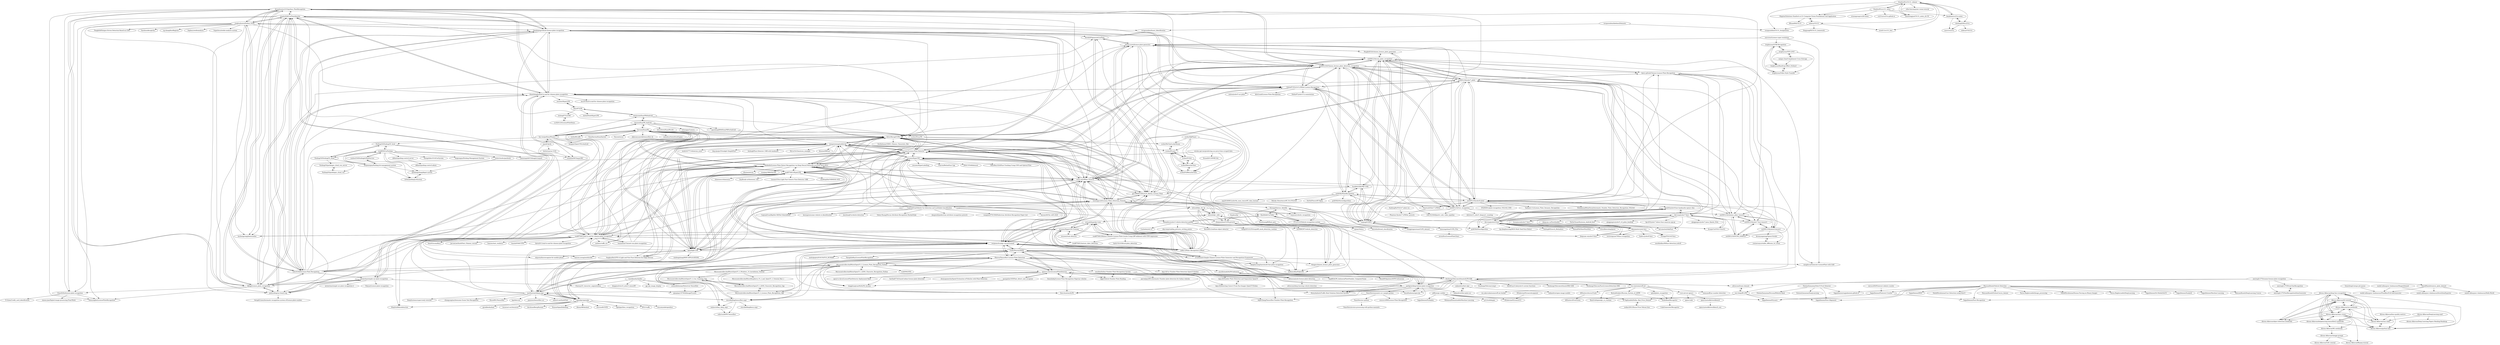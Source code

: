 digraph G {
"dreamhunter2333/python_PlateRecogntion" -> "simple2048/CarPlateIdentity"
"dreamhunter2333/python_PlateRecogntion" -> "yinghualuowu/Python_VLPR"
"dreamhunter2333/python_PlateRecogntion" -> "DataXujing/vehicle-license-plate-recognition"
"dreamhunter2333/python_PlateRecogntion" -> "fjklqq/License_plate_recognition"
"dreamhunter2333/python_PlateRecogntion" -> "wzh191920/License-Plate-Recognition"
"dreamhunter2333/python_PlateRecogntion" -> "we0091234/Chinese_license_plate_detection_recognition"
"dreamhunter2333/python_PlateRecogntion" -> "duanshengliu/End-to-end-for-chinese-plate-recognition"
"dreamhunter2333/python_PlateRecogntion" -> "Chao2020x/license-plate-recognition"
"dreamhunter2333/python_PlateRecogntion" -> "hyzhangyong/platenumber"
"dreamhunter2333/python_PlateRecogntion" -> "HuKai97/YOLOv5-LPRNet-Licence-Recognition"
"dreamhunter2333/python_PlateRecogntion" -> "chensongbin/LicensePlateRecognition"
"dreamhunter2333/python_PlateRecogntion" -> "we0091234/Car_recognition"
"dreamhunter2333/python_PlateRecogntion" -> "detectRecog/CCPD"
"dreamhunter2333/python_PlateRecogntion" -> "jmhIcoding/car-board-reg"
"dreamhunter2333/python_PlateRecogntion" -> "we0091234/yolov8-plate"
"szad670401/HyperLPR" -> "liuruoze/EasyPR"
"szad670401/HyperLPR" -> "detectRecog/CCPD"
"szad670401/HyperLPR" -> "szad670401/end-to-end-for-chinese-plate-recognition"
"szad670401/HyperLPR" -> "zeusees/License-Plate-Detector"
"szad670401/HyperLPR" -> "zhubenfu/License-Plate-Detect-Recognition-via-Deep-Neural-Networks-accuracy-up-to-99.9"
"szad670401/HyperLPR" -> "sergiomsilva/alpr-unconstrained"
"szad670401/HyperLPR" -> "openalpr/openalpr"
"szad670401/HyperLPR" -> "lqian/light-LPR"
"szad670401/HyperLPR" -> "chineseocr/chineseocr" ["e"=1]
"szad670401/HyperLPR" -> "DayBreak-u/chineseocr_lite" ["e"=1]
"szad670401/HyperLPR" -> "ShiqiYu/libfacedetection" ["e"=1]
"szad670401/HyperLPR" -> "we0091234/Chinese_license_plate_detection_recognition"
"szad670401/HyperLPR" -> "Linzaer/Ultra-Light-Fast-Generic-Face-Detector-1MB" ["e"=1]
"szad670401/HyperLPR" -> "xiaofengShi/CHINESE-OCR" ["e"=1]
"szad670401/HyperLPR" -> "sirius-ai/LPRNet_Pytorch"
"detectRecog/CCPD" -> "sirius-ai/LPRNet_Pytorch"
"detectRecog/CCPD" -> "szad670401/HyperLPR"
"detectRecog/CCPD" -> "sergiomsilva/alpr-unconstrained"
"detectRecog/CCPD" -> "zeusees/License-Plate-Detector"
"detectRecog/CCPD" -> "zhubenfu/License-Plate-Detect-Recognition-via-Deep-Neural-Networks-accuracy-up-to-99.9"
"detectRecog/CCPD" -> "xuexingyu24/License_Plate_Detection_Pytorch"
"detectRecog/CCPD" -> "szad670401/end-to-end-for-chinese-plate-recognition"
"detectRecog/CCPD" -> "lqian/light-LPR"
"detectRecog/CCPD" -> "liuruoze/EasyPR"
"detectRecog/CCPD" -> "lyl8213/Plate_Recognition-LPRnet"
"detectRecog/CCPD" -> "we0091234/Chinese_license_plate_detection_recognition"
"detectRecog/CCPD" -> "Sierkinhane/CRNN_Chinese_Characters_Rec" ["e"=1]
"detectRecog/CCPD" -> "xiangweizeng/mobile-lpr"
"detectRecog/CCPD" -> "HuKai97/YOLOv5-LPRNet-Licence-Recognition"
"detectRecog/CCPD" -> "duanshengliu/End-to-end-for-chinese-plate-recognition"
"openalpr/openalpr" -> "liuruoze/EasyPR"
"openalpr/openalpr" -> "szad670401/HyperLPR"
"openalpr/openalpr" -> "cmusatyalab/openface" ["e"=1]
"openalpr/openalpr" -> "sergiomsilva/alpr-unconstrained"
"openalpr/openalpr" -> "matthewearl/deep-anpr"
"openalpr/openalpr" -> "detectRecog/CCPD"
"openalpr/openalpr" -> "pjreddie/darknet" ["e"=1]
"openalpr/openalpr" -> "tesseract-ocr/tesseract" ["e"=1]
"openalpr/openalpr" -> "davidsandberg/facenet" ["e"=1]
"openalpr/openalpr" -> "ShiqiYu/libfacedetection" ["e"=1]
"openalpr/openalpr" -> "HumanSignal/labelImg" ["e"=1]
"openalpr/openalpr" -> "AlexeyAB/darknet" ["e"=1]
"openalpr/openalpr" -> "microsoft/CNTK" ["e"=1]
"openalpr/openalpr" -> "ageitgey/face_recognition" ["e"=1]
"openalpr/openalpr" -> "BVLC/caffe" ["e"=1]
"onuzbee/Indian-Number-Plate-Recognition-System" -> "vjgpt/Vehicle-Number-Plate-Reading"
"onuzbee/Indian-Number-Plate-Recognition-System" -> "parvatijay2901/Automatic-Number-plate-detection-for-Indian-vehicles"
"onuzbee/Indian-Number-Plate-Recognition-System" -> "AnjieCheng/Tensorflow-Number-Plate-Recognition"
"vjgpt/Vehicle-Number-Plate-Reading" -> "onuzbee/Indian-Number-Plate-Recognition-System"
"yxq9650/CarParking" -> "xuzhou530/ParkinglotWebService"
"yxq9650/CarParking" -> "ParkingOS/ParkingOS_local"
"yxq9650/CarParking" -> "watercloudss/parkweb"
"yxq9650/CarParking" -> "panmingzhi815/dongluCarpark"
"yxq9650/CarParking" -> "zhujainxipan/Parking-lot-management-system"
"yxq9650/CarParking" -> "DrXin/parkingLotSystem"
"yxq9650/CarParking" -> "qianliangchang/depot-system"
"yxq9650/CarParking" -> "maguangzu/Parking-Management-System"
"yxq9650/CarParking" -> "ParkingOS/ParkingOS_cloud"
"yxq9650/CarParking" -> "ddhmit/parking-control-server"
"yxq9650/CarParking" -> "zhangzhibo1014/CarSystem"
"yinghualuowu/Python_VLPR" -> "DataXujing/vehicle-license-plate-recognition"
"yinghualuowu/Python_VLPR" -> "dreamhunter2333/python_PlateRecogntion"
"yinghualuowu/Python_VLPR" -> "wzh191920/License-Plate-Recognition"
"yinghualuowu/Python_VLPR" -> "simple2048/CarPlateIdentity"
"yinghualuowu/Python_VLPR" -> "Yaoshicn/decaptcha" ["e"=1]
"yinghualuowu/Python_VLPR" -> "xg-zhang/faceRegister" ["e"=1]
"yinghualuowu/Python_VLPR" -> "Chao2020x/license-plate-recognition"
"yinghualuowu/Python_VLPR" -> "fjklqq/License_plate_recognition"
"yinghualuowu/Python_VLPR" -> "hyzhangyong/platenumber"
"yinghualuowu/Python_VLPR" -> "jmhIcoding/car-board-reg"
"yinghualuowu/Python_VLPR" -> "Zephery/weiboanalysis" ["e"=1]
"yinghualuowu/Python_VLPR" -> "duanshengliu/End-to-end-for-chinese-plate-recognition"
"yinghualuowu/Python_VLPR" -> "veraposeidon/Insect_Identification"
"yinghualuowu/Python_VLPR" -> "Superbsco/weibo-analysis-system" ["e"=1]
"yinghualuowu/Python_VLPR" -> "PengfeiM/Fatigue-Driven-Detection-Based-on-CNN" ["e"=1]
"zhubenfu/License-Plate-Detect-Recognition-via-Deep-Neural-Networks-accuracy-up-to-99.9" -> "lqian/light-LPR"
"zhubenfu/License-Plate-Detect-Recognition-via-Deep-Neural-Networks-accuracy-up-to-99.9" -> "sergiomsilva/alpr-unconstrained"
"zhubenfu/License-Plate-Detect-Recognition-via-Deep-Neural-Networks-accuracy-up-to-99.9" -> "detectRecog/CCPD"
"zhubenfu/License-Plate-Detect-Recognition-via-Deep-Neural-Networks-accuracy-up-to-99.9" -> "xuexingyu24/License_Plate_Detection_Pytorch"
"zhubenfu/License-Plate-Detect-Recognition-via-Deep-Neural-Networks-accuracy-up-to-99.9" -> "zeusees/License-Plate-Detector"
"zhubenfu/License-Plate-Detect-Recognition-via-Deep-Neural-Networks-accuracy-up-to-99.9" -> "szad670401/end-to-end-for-chinese-plate-recognition"
"zhubenfu/License-Plate-Detect-Recognition-via-Deep-Neural-Networks-accuracy-up-to-99.9" -> "szad670401/HyperLPR"
"zhubenfu/License-Plate-Detect-Recognition-via-Deep-Neural-Networks-accuracy-up-to-99.9" -> "zuoqing1988/ZQCNN" ["e"=1]
"zhubenfu/License-Plate-Detect-Recognition-via-Deep-Neural-Networks-accuracy-up-to-99.9" -> "xiangweizeng/mobile-lpr"
"zhubenfu/License-Plate-Detect-Recognition-via-Deep-Neural-Networks-accuracy-up-to-99.9" -> "sirius-ai/LPRNet_Pytorch"
"zhubenfu/License-Plate-Detect-Recognition-via-Deep-Neural-Networks-accuracy-up-to-99.9" -> "YonghaoHe/LFFD-A-Light-and-Fast-Face-Detector-for-Edge-Devices" ["e"=1]
"zhubenfu/License-Plate-Detect-Recognition-via-Deep-Neural-Networks-accuracy-up-to-99.9" -> "lyl8213/Plate_Recognition-LPRnet"
"zhubenfu/License-Plate-Detect-Recognition-via-Deep-Neural-Networks-accuracy-up-to-99.9" -> "senlinuc/caffe_ocr" ["e"=1]
"zhubenfu/License-Plate-Detect-Recognition-via-Deep-Neural-Networks-accuracy-up-to-99.9" -> "dlunion/mtcnn" ["e"=1]
"zhubenfu/License-Plate-Detect-Recognition-via-Deep-Neural-Networks-accuracy-up-to-99.9" -> "liuruoze/EasyPR"
"ria-com/nomeroff-net" -> "KostyaKulakov/Russian_System_of_ANPR"
"ria-com/nomeroff-net" -> "smeyanoff/car-number-detection"
"ria-com/nomeroff-net" -> "rm-yakovenko/nomeroff-net-docker"
"ria-com/nomeroff-net" -> "ZlodeiBaal/Recognitor"
"ria-com/nomeroff-net" -> "DoubangoTelecom/ultimateALPR-SDK"
"ria-com/nomeroff-net" -> "RainGrid/openalpr_ru_runtime"
"ria-com/nomeroff-net" -> "AIHunters/AcurusTrack"
"ria-com/nomeroff-net" -> "sploid/plate_recognition"
"ria-com/nomeroff-net" -> "cvat-ai/cvat-opencv"
"sergiomsilva/alpr-unconstrained" -> "detectRecog/CCPD"
"sergiomsilva/alpr-unconstrained" -> "zhubenfu/License-Plate-Detect-Recognition-via-Deep-Neural-Networks-accuracy-up-to-99.9"
"sergiomsilva/alpr-unconstrained" -> "sirius-ai/LPRNet_Pytorch"
"sergiomsilva/alpr-unconstrained" -> "xuexingyu24/License_Plate_Detection_Pytorch"
"sergiomsilva/alpr-unconstrained" -> "DoubangoTelecom/ultimateALPR-SDK"
"sergiomsilva/alpr-unconstrained" -> "zeusees/License-Plate-Detector"
"sergiomsilva/alpr-unconstrained" -> "lyl8213/Plate_Recognition-LPRnet"
"sergiomsilva/alpr-unconstrained" -> "szad670401/end-to-end-for-chinese-plate-recognition"
"sergiomsilva/alpr-unconstrained" -> "szad670401/HyperLPR"
"sergiomsilva/alpr-unconstrained" -> "Dharun/Tensorflow-License-Plate-Detection"
"sergiomsilva/alpr-unconstrained" -> "matthewearl/deep-anpr"
"sergiomsilva/alpr-unconstrained" -> "GuiltyNeuron/ANPR"
"sergiomsilva/alpr-unconstrained" -> "lqian/light-LPR"
"sergiomsilva/alpr-unconstrained" -> "openalpr/openalpr"
"sergiomsilva/alpr-unconstrained" -> "Deevoluation/ALPR"
"zheng-yuwei/license-plate-generator" -> "Pengfei8324/chinese_license_plate_generator"
"zheng-yuwei/license-plate-generator" -> "derek285/generateCarPlate"
"zheng-yuwei/license-plate-generator" -> "mingbocui/Generate-LicensePlate-with-GAN"
"zheng-yuwei/license-plate-generator" -> "yxgong0/CRPD"
"zheng-yuwei/license-plate-generator" -> "Nenger/chinese_licence_plate_generator"
"zheng-yuwei/license-plate-generator" -> "gm19900510/Pytorch_Retina_License_Plate"
"zheng-yuwei/license-plate-generator" -> "we0091234/crnn_plate_recognition"
"zheng-yuwei/license-plate-generator" -> "deeplearningshare/multi-line-plate-recognition"
"zheng-yuwei/license-plate-generator" -> "millionsofluo/FakeLPR"
"CaptainEven/Vehicle-Car-detection-and-multilabel-classification" -> "CaptainEven/RepNet-MDNet-VehicleReID" ["e"=1]
"CaptainEven/Vehicle-Car-detection-and-multilabel-classification" -> "zeusees/HyperVID"
"CaptainEven/Vehicle-Car-detection-and-multilabel-classification" -> "JunshengFu/vehicle-detection" ["e"=1]
"CaptainEven/Vehicle-Car-detection-and-multilabel-classification" -> "zeusees/License-Plate-Detector"
"CaptainEven/Vehicle-Car-detection-and-multilabel-classification" -> "xuexingyu24/License_Plate_Detection_Pytorch"
"CaptainEven/Vehicle-Car-detection-and-multilabel-classification" -> "Sharpiless/yolov3-vehicle-detection-paddle"
"CaptainEven/Vehicle-Car-detection-and-multilabel-classification" -> "knwng/awesome-vehicle-re-identification" ["e"=1]
"CaptainEven/Vehicle-Car-detection-and-multilabel-classification" -> "Yukun-Huang/Person-Attribute-Recognition-MarketDuke" ["e"=1]
"CaptainEven/Vehicle-Car-detection-and-multilabel-classification" -> "XiaoRobb/CarTeller"
"CaptainEven/Vehicle-Car-detection-and-multilabel-classification" -> "dangweili/pedestrian-attribute-recognition-pytorch" ["e"=1]
"CaptainEven/Vehicle-Car-detection-and-multilabel-classification" -> "wangxiao5791509/Pedestrian-Attribute-Recognition-Paper-List" ["e"=1]
"CaptainEven/Vehicle-Car-detection-and-multilabel-classification" -> "xiangweizeng/mobile-lpr"
"CaptainEven/Vehicle-Car-detection-and-multilabel-classification" -> "layumi/AICIty-reID-2020" ["e"=1]
"CaptainEven/Vehicle-Car-detection-and-multilabel-classification" -> "detectRecog/CCPD"
"CaptainEven/Vehicle-Car-detection-and-multilabel-classification" -> "gm19900510/Pytorch_Retina_License_Plate"
"simple2048/CarPlateIdentity" -> "dreamhunter2333/python_PlateRecogntion"
"simple2048/CarPlateIdentity" -> "fjklqq/License_plate_recognition"
"simple2048/CarPlateIdentity" -> "DataXujing/vehicle-license-plate-recognition"
"simple2048/CarPlateIdentity" -> "jmhIcoding/car-board-reg"
"simple2048/CarPlateIdentity" -> "yinghualuowu/Python_VLPR"
"simple2048/CarPlateIdentity" -> "wzh191920/License-Plate-Recognition"
"simple2048/CarPlateIdentity" -> "duanshengliu/End-to-end-for-chinese-plate-recognition"
"simple2048/CarPlateIdentity" -> "hyzhangyong/platenumber"
"simple2048/CarPlateIdentity" -> "detectRecog/CCPD"
"simple2048/CarPlateIdentity" -> "airxiechao/simple-car-plate-recognition"
"simple2048/CarPlateIdentity" -> "szad670401/end-to-end-for-chinese-plate-recognition"
"simple2048/CarPlateIdentity" -> "chensongbin/LicensePlateRecognition"
"simple2048/CarPlateIdentity" -> "Chao2020x/license-plate-recognition"
"simple2048/CarPlateIdentity" -> "blueapplehe/car_identify"
"simple2048/CarPlateIdentity" -> "we0091234/Chinese_license_plate_detection_recognition"
"watercloudss/parkweb" -> "qianliangchang/depot-system"
"sirius-ai/LPRNet_Pytorch" -> "xuexingyu24/License_Plate_Detection_Pytorch"
"sirius-ai/LPRNet_Pytorch" -> "detectRecog/CCPD"
"sirius-ai/LPRNet_Pytorch" -> "HuKai97/YOLOv5-LPRNet-Licence-Recognition"
"sirius-ai/LPRNet_Pytorch" -> "lyl8213/Plate_Recognition-LPRnet"
"sirius-ai/LPRNet_Pytorch" -> "zeusees/License-Plate-Detector"
"sirius-ai/LPRNet_Pytorch" -> "sergiomsilva/alpr-unconstrained"
"sirius-ai/LPRNet_Pytorch" -> "zhubenfu/License-Plate-Detect-Recognition-via-Deep-Neural-Networks-accuracy-up-to-99.9"
"sirius-ai/LPRNet_Pytorch" -> "gm19900510/Pytorch_Retina_License_Plate"
"sirius-ai/LPRNet_Pytorch" -> "lqian/light-LPR"
"sirius-ai/LPRNet_Pytorch" -> "xiangweizeng/mobile-lpr"
"sirius-ai/LPRNet_Pytorch" -> "we0091234/Chinese_license_plate_detection_recognition"
"sirius-ai/LPRNet_Pytorch" -> "we0091234/crnn_plate_recognition"
"sirius-ai/LPRNet_Pytorch" -> "szad670401/end-to-end-for-chinese-plate-recognition"
"sirius-ai/LPRNet_Pytorch" -> "we0091234/yolov7_plate"
"sirius-ai/LPRNet_Pytorch" -> "SunlifeV/CBLPRD-330k"
"airxiechao/simple-car-plate-recognition" -> "jmhIcoding/car-board-reg"
"airxiechao/simple-car-plate-recognition" -> "airxiechao/simple-car-plate-recognition-2"
"airxiechao/simple-car-plate-recognition" -> "Feeyao/License-plate-recognition"
"airxiechao/simple-car-plate-recognition" -> "duanshengliu/End-to-end-for-chinese-plate-recognition"
"airxiechao/simple-car-plate-recognition" -> "Chaway/LP_character_segmentation"
"airxiechao/simple-car-plate-recognition" -> "simple2048/CarPlateIdentity"
"airxiechao/simple-car-plate-recognition" -> "fjklqq/License_plate_recognition"
"StanfordVL/cs131_notes" -> "StanfordVL/CS131_release"
"StanfordVL/cs131_notes" -> "kenjihata/cs231a-notes"
"StanfordVL/cs131_notes" -> "Hugstar/Solutions-Stanford-cs131-Computer-Vision-Foundations-and-Application"
"StanfordVL/cs131_notes" -> "zhaoxiongjun/CS131_notes_zh-CN"
"StanfordVL/cs131_notes" -> "ermongroup/cs228-notes" ["e"=1]
"StanfordVL/cs131_notes" -> "cs231n/cs231n.github.io" ["e"=1]
"zeusees/License-Plate-Detector" -> "detectRecog/CCPD"
"zeusees/License-Plate-Detector" -> "xuexingyu24/License_Plate_Detection_Pytorch"
"zeusees/License-Plate-Detector" -> "xiangweizeng/mobile-lpr"
"zeusees/License-Plate-Detector" -> "zhubenfu/License-Plate-Detect-Recognition-via-Deep-Neural-Networks-accuracy-up-to-99.9"
"zeusees/License-Plate-Detector" -> "sirius-ai/LPRNet_Pytorch"
"zeusees/License-Plate-Detector" -> "szad670401/HyperLPR"
"zeusees/License-Plate-Detector" -> "zeusees/HyperVID"
"zeusees/License-Plate-Detector" -> "szad670401/end-to-end-for-chinese-plate-recognition"
"zeusees/License-Plate-Detector" -> "lqian/light-LPR"
"zeusees/License-Plate-Detector" -> "gm19900510/Pytorch_Retina_License_Plate"
"zeusees/License-Plate-Detector" -> "we0091234/Chinese_license_plate_detection_recognition"
"zeusees/License-Plate-Detector" -> "sergiomsilva/alpr-unconstrained"
"zeusees/License-Plate-Detector" -> "deepcam-cn/yolov5-face" ["e"=1]
"zeusees/License-Plate-Detector" -> "YonghaoHe/LFFD-A-Light-and-Fast-Face-Detector-for-Edge-Devices" ["e"=1]
"zeusees/License-Plate-Detector" -> "DataXujing/vehicle-license-plate-recognition"
"xuexingyu24/License_Plate_Detection_Pytorch" -> "sirius-ai/LPRNet_Pytorch"
"xuexingyu24/License_Plate_Detection_Pytorch" -> "zeusees/License-Plate-Detector"
"xuexingyu24/License_Plate_Detection_Pytorch" -> "detectRecog/CCPD"
"xuexingyu24/License_Plate_Detection_Pytorch" -> "zhubenfu/License-Plate-Detect-Recognition-via-Deep-Neural-Networks-accuracy-up-to-99.9"
"xuexingyu24/License_Plate_Detection_Pytorch" -> "xiangweizeng/mobile-lpr"
"xuexingyu24/License_Plate_Detection_Pytorch" -> "lyl8213/Plate_Recognition-LPRnet"
"xuexingyu24/License_Plate_Detection_Pytorch" -> "lqian/light-LPR"
"xuexingyu24/License_Plate_Detection_Pytorch" -> "sergiomsilva/alpr-unconstrained"
"xuexingyu24/License_Plate_Detection_Pytorch" -> "gm19900510/Pytorch_Retina_License_Plate"
"xuexingyu24/License_Plate_Detection_Pytorch" -> "ufownl/alpr_utils"
"xuexingyu24/License_Plate_Detection_Pytorch" -> "ufownl/fake_chs_lp"
"xuexingyu24/License_Plate_Detection_Pytorch" -> "chenjun2hao/CLPR.pytorch"
"xuexingyu24/License_Plate_Detection_Pytorch" -> "CaptainEven/Vehicle-Car-detection-and-multilabel-classification"
"xuexingyu24/License_Plate_Detection_Pytorch" -> "zheng-yuwei/license-plate-generator"
"xuexingyu24/License_Plate_Detection_Pytorch" -> "zeusees/HyperVID"
"Alireza-Akhavan/deep-face-recognition" -> "Alireza-Akhavan/tf2-tutorial"
"Alireza-Akhavan/deep-face-recognition" -> "Alireza-Akhavan/class.vision"
"Alireza-Akhavan/deep-face-recognition" -> "Alireza-Akhavan/rnn-notebooks"
"Alireza-Akhavan/deep-face-recognition" -> "Alireza-Akhavan/deeplearning-tensorflow2-notebooks"
"Alireza-Akhavan/deep-face-recognition" -> "Alireza-Akhavan/python-labs"
"Alireza-Akhavan/deep-face-recognition" -> "Alireza-Akhavan/object-detection-notebooks"
"Alireza-Akhavan/deep-face-recognition" -> "Alireza-Akhavan/iran-celeb"
"Alireza-Akhavan/deep-face-recognition" -> "SajjadAemmi/Face-Recognition"
"apoorva-dave/LicensePlateDetector" -> "Dharun/Tensorflow-License-Plate-Detection"
"apoorva-dave/LicensePlateDetector" -> "alitourani/yolo-license-plate-detection"
"apoorva-dave/LicensePlateDetector" -> "ShreyAmbesh/Traffic-Rule-Violation-Detection-System" ["e"=1]
"apoorva-dave/LicensePlateDetector" -> "parkpow/deep-license-plate-recognition"
"apoorva-dave/LicensePlateDetector" -> "femioladeji/License-Plate-Recognition-Nigerian-vehicles"
"apoorva-dave/LicensePlateDetector" -> "GuiltyNeuron/ANPR"
"apoorva-dave/LicensePlateDetector" -> "vjgpt/Vehicle-Number-Plate-Reading"
"apoorva-dave/LicensePlateDetector" -> "apoorva-dave/LicensePlateDetector-deployment-flask"
"apoorva-dave/LicensePlateDetector" -> "SarthakV7/AI-based-indian-license-plate-detection"
"apoorva-dave/LicensePlateDetector" -> "faisalthaheem/open-lpr"
"apoorva-dave/LicensePlateDetector" -> "quangnhat185/Plate_detect_and_recognize"
"apoorva-dave/LicensePlateDetector" -> "longphungtuan94/ALPR_System"
"apoorva-dave/LicensePlateDetector" -> "mahavird/my_deep_anpr"
"apoorva-dave/LicensePlateDetector" -> "shreyapamecha/Speed-Estimation-of-Vehicles-with-Plate-Detection" ["e"=1]
"apoorva-dave/LicensePlateDetector" -> "DoubangoTelecom/ultimateALPR-SDK"
"nicolas-gervais/predicting-car-price-from-scraped-data" -> "zeusees/HyperVID"
"nicolas-gervais/predicting-car-price-from-scraped-data" -> "Strand2013/NNIE-lite" ["e"=1]
"nicolas-gervais/predicting-car-price-from-scraped-data" -> "ufownl/alpr_utils"
"blueapplehe/car_identify" -> "PT123123/Vehicle-recognition-system"
"blueapplehe/car_identify" -> "XiaoRobb/CarTeller"
"blueapplehe/car_identify" -> "kinredon/brand_classification"
"blueapplehe/car_identify" -> "erquren/vehicle_recognition"
"blueapplehe/car_identify" -> "Zoushuang86/final_quiz"
"StanfordVL/CS131_release" -> "StanfordVL/cs131_notes"
"StanfordVL/CS131_release" -> "mikucy/CS131"
"StanfordVL/CS131_release" -> "zhaoxiongjun/CS131_notes_zh-CN"
"StanfordVL/CS131_release" -> "Hugstar/Solutions-Stanford-cs131-Computer-Vision-Foundations-and-Application"
"StanfordVL/CS131_release" -> "veraposeidon/CS131_Assignments"
"StanfordVL/CS131_release" -> "kenjihata/cs231a-notes"
"StanfordVL/CS131_release" -> "chizhang529/cs231a"
"StanfordVL/CS131_release" -> "xuwd11/cs131_hws"
"StanfordVL/CS131_release" -> "yihui-he/computer-vision-tutorial"
"DoubangoTelecom/ultimateALPR-SDK" -> "parkpow/deep-license-plate-recognition"
"DoubangoTelecom/ultimateALPR-SDK" -> "sergiomsilva/alpr-unconstrained"
"DoubangoTelecom/ultimateALPR-SDK" -> "DoubangoTelecom/compv" ["e"=1]
"DoubangoTelecom/ultimateALPR-SDK" -> "apoorva-dave/LicensePlateDetector"
"DoubangoTelecom/ultimateALPR-SDK" -> "Deevoluation/ALPR"
"DoubangoTelecom/ultimateALPR-SDK" -> "faisalthaheem/open-lpr"
"DoubangoTelecom/ultimateALPR-SDK" -> "sirius-ai/LPRNet_Pytorch"
"DoubangoTelecom/ultimateALPR-SDK" -> "xuexingyu24/License_Plate_Detection_Pytorch"
"DoubangoTelecom/ultimateALPR-SDK" -> "ShreyAmbesh/Traffic-Rule-Violation-Detection-System" ["e"=1]
"DoubangoTelecom/ultimateALPR-SDK" -> "ankandrew/fast-alpr"
"DoubangoTelecom/ultimateALPR-SDK" -> "theAIGuysCode/yolov4-custom-functions" ["e"=1]
"DoubangoTelecom/ultimateALPR-SDK" -> "DoubangoTelecom/ultimateMRZ-SDK" ["e"=1]
"DoubangoTelecom/ultimateALPR-SDK" -> "ufownl/alpr_utils"
"DoubangoTelecom/ultimateALPR-SDK" -> "DoubangoTelecom/FaceLivenessDetection-SDK" ["e"=1]
"DoubangoTelecom/ultimateALPR-SDK" -> "ria-com/nomeroff-net"
"Dharun/Tensorflow-License-Plate-Detection" -> "apoorva-dave/LicensePlateDetector"
"Dharun/Tensorflow-License-Plate-Detection" -> "stevefielding/tensorflow-anpr"
"Dharun/Tensorflow-License-Plate-Detection" -> "mahavird/my_deep_anpr"
"Dharun/Tensorflow-License-Plate-Detection" -> "AnjieCheng/Tensorflow-Number-Plate-Recognition"
"Dharun/Tensorflow-License-Plate-Detection" -> "ShreyAmbesh/Traffic-Rule-Violation-Detection-System" ["e"=1]
"Dharun/Tensorflow-License-Plate-Detection" -> "alitourani/yolo-license-plate-detection"
"Dharun/Tensorflow-License-Plate-Detection" -> "sergiomsilva/alpr-unconstrained"
"Dharun/Tensorflow-License-Plate-Detection" -> "vjgpt/Vehicle-Number-Plate-Reading"
"Dharun/Tensorflow-License-Plate-Detection" -> "Deevoluation/ALPR"
"Dharun/Tensorflow-License-Plate-Detection" -> "MicrocontrollersAndMore/OpenCV_3_License_Plate_Recognition_Python"
"Dharun/Tensorflow-License-Plate-Detection" -> "GuiltyNeuron/ANPR"
"Dharun/Tensorflow-License-Plate-Detection" -> "parkpow/deep-license-plate-recognition"
"Dharun/Tensorflow-License-Plate-Detection" -> "matthewearl/deep-anpr"
"stevefielding/tensorflow-anpr" -> "stevefielding/keras-anpr"
"stevefielding/tensorflow-anpr" -> "Dharun/Tensorflow-License-Plate-Detection"
"stevefielding/tensorflow-anpr" -> "rafariva/ANPR-Tensorflow"
"stevefielding/tensorflow-anpr" -> "mahavird/my_deep_anpr"
"stevefielding/tensorflow-anpr" -> "matthewearl/deep-anpr"
"stevefielding/tensorflow-anpr" -> "GuiltyNeuron/ANPR"
"faisalthaheem/open-lpr" -> "parkpow/deep-license-plate-recognition"
"Alireza-Akhavan/deeplearning-tensorflow2-notebooks" -> "Alireza-Akhavan/tf2-tutorial"
"Alireza-Akhavan/deeplearning-tensorflow2-notebooks" -> "Alireza-Akhavan/rnn-notebooks"
"Alireza-Akhavan/deeplearning-tensorflow2-notebooks" -> "Alireza-Akhavan/class.vision"
"Alireza-Akhavan/deeplearning-tensorflow2-notebooks" -> "Alireza-Akhavan/deep-face-recognition"
"Alireza-Akhavan/deeplearning-tensorflow2-notebooks" -> "Alireza-Akhavan/ML-notebooks"
"Alireza-Akhavan/deeplearning-tensorflow2-notebooks" -> "Alireza-Akhavan/python-labs"
"Alireza-Akhavan/class.vision" -> "Alireza-Akhavan/deep-face-recognition"
"Alireza-Akhavan/class.vision" -> "Alireza-Akhavan/deeplearning-tensorflow2-notebooks"
"Alireza-Akhavan/class.vision" -> "Alireza-Akhavan/tf2-tutorial"
"Alireza-Akhavan/class.vision" -> "Alireza-Akhavan/rnn-notebooks"
"Alireza-Akhavan/class.vision" -> "Alireza-Akhavan/ML-notebooks"
"Alireza-Akhavan/class.vision" -> "Alireza-Akhavan/python-labs"
"Alireza-Akhavan/class.vision" -> "Alireza-Akhavan/object-detection-notebooks"
"Alireza-Akhavan/class.vision" -> "Alireza-Akhavan/iran-celeb"
"Alireza-Akhavan/class.vision" -> "Alireza-Akhavan/ffmpeg-tutorial"
"zeusees/HyperVID" -> "xiangweizeng/mobile-lpr"
"zeusees/HyperVID" -> "CaptainEven/Vehicle-Car-detection-and-multilabel-classification"
"zeusees/HyperVID" -> "zeusees/License-Plate-Detector"
"zeusees/HyperVID" -> "CaptainEven/RepNet-MDNet-VehicleReID" ["e"=1]
"zeusees/HyperVID" -> "lqian/light-LPR"
"zeusees/HyperVID" -> "HansRen1024/Face-Tracking-Using-CNN-and-Optical-Flow" ["e"=1]
"zeusees/HyperVID" -> "PT123123/Vehicle-recognition-system"
"zeusees/HyperVID" -> "zeusees/HyperLPR-Training"
"zeusees/HyperVID" -> "deeplearningshare/multi-line-plate-recognition"
"zeusees/HyperVID" -> "zeusees/HyperLabelImg" ["e"=1]
"zeusees/HyperVID" -> "erquren/vehicle_recognition"
"zeusees/HyperVID" -> "Charrin/RetinaFace-Cpp" ["e"=1]
"zeusees/HyperVID" -> "JDAI-CV/VeRidataset" ["e"=1]
"zeusees/HyperVID" -> "zhubenfu/License-Plate-Detect-Recognition-via-Deep-Neural-Networks-accuracy-up-to-99.9"
"zeusees/HyperVID" -> "knwng/awesome-vehicle-re-identification" ["e"=1]
"DataXujing/vehicle-license-plate-recognition" -> "wzh191920/License-Plate-Recognition"
"DataXujing/vehicle-license-plate-recognition" -> "yinghualuowu/Python_VLPR"
"DataXujing/vehicle-license-plate-recognition" -> "dreamhunter2333/python_PlateRecogntion"
"DataXujing/vehicle-license-plate-recognition" -> "simple2048/CarPlateIdentity"
"DataXujing/vehicle-license-plate-recognition" -> "fjklqq/License_plate_recognition"
"DataXujing/vehicle-license-plate-recognition" -> "duanshengliu/End-to-end-for-chinese-plate-recognition"
"DataXujing/vehicle-license-plate-recognition" -> "we0091234/Chinese_license_plate_detection_recognition"
"DataXujing/vehicle-license-plate-recognition" -> "zeusees/License-Plate-Detector"
"DataXujing/vehicle-license-plate-recognition" -> "detectRecog/CCPD"
"DataXujing/vehicle-license-plate-recognition" -> "szad670401/end-to-end-for-chinese-plate-recognition"
"DataXujing/vehicle-license-plate-recognition" -> "jmhIcoding/car-board-reg"
"DataXujing/vehicle-license-plate-recognition" -> "derek285/generateCarPlate"
"DataXujing/vehicle-license-plate-recognition" -> "HuKai97/YOLOv5-LPRNet-Licence-Recognition"
"DataXujing/vehicle-license-plate-recognition" -> "sirius-ai/LPRNet_Pytorch"
"DataXujing/vehicle-license-plate-recognition" -> "xuexingyu24/License_Plate_Detection_Pytorch"
"parkpow/deep-license-plate-recognition" -> "DoubangoTelecom/ultimateALPR-SDK"
"parkpow/deep-license-plate-recognition" -> "apoorva-dave/LicensePlateDetector"
"parkpow/deep-license-plate-recognition" -> "faisalthaheem/open-lpr"
"parkpow/deep-license-plate-recognition" -> "sergiomsilva/alpr-unconstrained"
"parkpow/deep-license-plate-recognition" -> "Dharun/Tensorflow-License-Plate-Detection"
"parkpow/deep-license-plate-recognition" -> "sirius-ai/LPRNet_Pytorch"
"parkpow/deep-license-plate-recognition" -> "NanoNets/nanonets-ocr-sample-python"
"parkpow/deep-license-plate-recognition" -> "Deevoluation/ALPR"
"parkpow/deep-license-plate-recognition" -> "stevefielding/tensorflow-anpr"
"parkpow/deep-license-plate-recognition" -> "GuiltyNeuron/ANPR"
"parkpow/deep-license-plate-recognition" -> "souravrs999/License-Plate-Recognition"
"parkpow/deep-license-plate-recognition" -> "ShreyAmbesh/Traffic-Rule-Violation-Detection-System" ["e"=1]
"parkpow/deep-license-plate-recognition" -> "ankandrew/fast-plate-ocr"
"parkpow/deep-license-plate-recognition" -> "ufownl/alpr_utils"
"parkpow/deep-license-plate-recognition" -> "matthewearl/deep-anpr"
"zeusees/HyperLPR-Training" -> "zeusees/train-detector"
"zeusees/HyperLPR-Training" -> "LCorleone/A-Simple-Chinese-License-Plate-Generator-and-Recognition-Framework"
"zeusees/HyperLPR-Training" -> "armaab/hyperlpr-train"
"zeusees/HyperLPR-Training" -> "szad670401/Rubost-Chinese-License-Plate-Locate-Using-LBP-adaboost-with-CNN-regression"
"zeusees/HyperLPR-Training" -> "szad670401/end-to-end-for-chinese-plate-recognition"
"zeusees/HyperLPR-Training" -> "szad670401/texture_skew_detection"
"zeusees/HyperLPR-Training" -> "hyzhangyong/platenumber"
"zeusees/HyperLPR-Training" -> "zeusees/HyperVID"
"lqian/light-LPR" -> "xiangweizeng/mobile-lpr"
"lqian/light-LPR" -> "zhubenfu/License-Plate-Detect-Recognition-via-Deep-Neural-Networks-accuracy-up-to-99.9"
"lqian/light-LPR" -> "xuexingyu24/License_Plate_Detection_Pytorch"
"lqian/light-LPR" -> "zeusees/License-Plate-Detector"
"lqian/light-LPR" -> "zeusees/HyperVID"
"lqian/light-LPR" -> "detectRecog/CCPD"
"lqian/light-LPR" -> "YonghaoHe/LFFD-A-Light-and-Fast-Face-Detector-for-Edge-Devices" ["e"=1]
"lqian/light-LPR" -> "sirius-ai/LPRNet_Pytorch"
"lqian/light-LPR" -> "xindongzhang/MNN-APPLICATIONS" ["e"=1]
"lqian/light-LPR" -> "szad670401/HyperLPR"
"lqian/light-LPR" -> "olojuwin/facerecognize-for-mobile-phone" ["e"=1]
"lqian/light-LPR" -> "hanson-young/nniefacelib" ["e"=1]
"lqian/light-LPR" -> "LCorleone/A-Simple-Chinese-License-Plate-Generator-and-Recognition-Framework"
"lqian/light-LPR" -> "zheng-yuwei/license-plate-generator"
"lqian/light-LPR" -> "sergiomsilva/alpr-unconstrained"
"qianliangchang/depot-system" -> "DrXin/parkingLotSystem"
"XiaoRobb/CarTeller" -> "PT123123/Vehicle-recognition-system"
"XiaoRobb/CarTeller" -> "blueapplehe/car_identify"
"XiaoRobb/CarTeller" -> "zzjoey/Vehica"
"XiaoRobb/CarTeller" -> "Sharpiless/yolov3-vehicle-detection-paddle"
"wzh191920/License-Plate-Recognition" -> "DataXujing/vehicle-license-plate-recognition"
"wzh191920/License-Plate-Recognition" -> "yinghualuowu/Python_VLPR"
"wzh191920/License-Plate-Recognition" -> "simple2048/CarPlateIdentity"
"wzh191920/License-Plate-Recognition" -> "fjklqq/License_plate_recognition"
"wzh191920/License-Plate-Recognition" -> "dreamhunter2333/python_PlateRecogntion"
"wzh191920/License-Plate-Recognition" -> "detectRecog/CCPD"
"wzh191920/License-Plate-Recognition" -> "zeusees/License-Plate-Detector"
"wzh191920/License-Plate-Recognition" -> "szad670401/end-to-end-for-chinese-plate-recognition"
"wzh191920/License-Plate-Recognition" -> "MicrocontrollersAndMore/OpenCV_3_License_Plate_Recognition_Python"
"wzh191920/License-Plate-Recognition" -> "zhubenfu/License-Plate-Detect-Recognition-via-Deep-Neural-Networks-accuracy-up-to-99.9"
"wzh191920/License-Plate-Recognition" -> "airxiechao/simple-car-plate-recognition"
"wzh191920/License-Plate-Recognition" -> "sirius-ai/LPRNet_Pytorch"
"wzh191920/License-Plate-Recognition" -> "duanshengliu/End-to-end-for-chinese-plate-recognition"
"wzh191920/License-Plate-Recognition" -> "xuexingyu24/License_Plate_Detection_Pytorch"
"wzh191920/License-Plate-Recognition" -> "szad670401/HyperLPR"
"lyl8213/Plate_Recognition-LPRnet" -> "sirius-ai/LPRNet_Pytorch"
"lyl8213/Plate_Recognition-LPRnet" -> "deeplearningshare/multi-line-plate-recognition"
"lyl8213/Plate_Recognition-LPRnet" -> "xuexingyu24/License_Plate_Detection_Pytorch"
"lyl8213/Plate_Recognition-LPRnet" -> "armaab/hyperlpr-train"
"lyl8213/Plate_Recognition-LPRnet" -> "LCorleone/A-Simple-Chinese-License-Plate-Generator-and-Recognition-Framework"
"lyl8213/Plate_Recognition-LPRnet" -> "detectRecog/CCPD"
"lyl8213/Plate_Recognition-LPRnet" -> "sergiomsilva/alpr-unconstrained"
"lyl8213/Plate_Recognition-LPRnet" -> "zhubenfu/License-Plate-Detect-Recognition-via-Deep-Neural-Networks-accuracy-up-to-99.9"
"lyl8213/Plate_Recognition-LPRnet" -> "gm19900510/Pytorch_Retina_License_Plate"
"lyl8213/Plate_Recognition-LPRnet" -> "ufownl/fake_chs_lp"
"lyl8213/Plate_Recognition-LPRnet" -> "szad670401/end-to-end-for-chinese-plate-recognition"
"lyl8213/Plate_Recognition-LPRnet" -> "derek285/generateCarPlate"
"lyl8213/Plate_Recognition-LPRnet" -> "ufownl/alpr_utils"
"lyl8213/Plate_Recognition-LPRnet" -> "xiangweizeng/mobile-lpr"
"lyl8213/Plate_Recognition-LPRnet" -> "zeusees/HyperLPR-Training"
"derek285/generateCarPlate" -> "zheng-yuwei/license-plate-generator"
"derek285/generateCarPlate" -> "gm19900510/Pytorch_Retina_License_Plate"
"jmhIcoding/car-board-reg" -> "simple2048/CarPlateIdentity"
"jmhIcoding/car-board-reg" -> "SeraphUnion/Automatic-recognition-system-of-license-plate-number"
"jmhIcoding/car-board-reg" -> "fjklqq/License_plate_recognition"
"jmhIcoding/car-board-reg" -> "airxiechao/simple-car-plate-recognition"
"jmhIcoding/car-board-reg" -> "duanshengliu/End-to-end-for-chinese-plate-recognition"
"aleyn97/LPR" -> "lxhAndSmh/HyperLPR"
"aleyn97/LPR" -> "laolang07/CarORC"
"aleyn97/LPR" -> "imistyrain/EasyPR4Android"
"aleyn97/LPR" -> "zeusees/HyperLPR"
"mikucy/CS131" -> "Hugstar/Solutions-Stanford-cs131-Computer-Vision-Foundations-and-Application"
"mikucy/CS131" -> "xuwd11/cs131_hws"
"mikucy/CS131" -> "fengyang95/CS131_homework"
"mikucy/CS131" -> "veraposeidon/CS131_Assignments"
"amirmgh1375/iranian-license-plate-recognition" -> "amirmgh1375/FormCharRecognition"
"amirmgh1375/iranian-license-plate-recognition" -> "amirmgh1375/TextRecognitionDataGenerator"
"amirmgh1375/iranian-license-plate-recognition" -> "mut-deep/IR-LPR"
"amirmgh1375/iranian-license-plate-recognition" -> "alitourani/Iranis-dataset"
"amirmgh1375/iranian-license-plate-recognition" -> "SeyedHamidreza/car_plate_dataset"
"GuiltyNeuron/ANPR" -> "apoorva-dave/LicensePlateDetector"
"GuiltyNeuron/ANPR" -> "TheophileBuy/LicensePlateRecognition"
"GuiltyNeuron/ANPR" -> "sergiomsilva/alpr-unconstrained"
"GuiltyNeuron/ANPR" -> "stevefielding/tensorflow-anpr"
"GuiltyNeuron/ANPR" -> "Dharun/Tensorflow-License-Plate-Detection"
"GuiltyNeuron/ANPR" -> "mehulgupta2016154/TCS_HUMAIN"
"GuiltyNeuron/ANPR" -> "sirius-ai/LPRNet_Pytorch"
"GuiltyNeuron/ANPR" -> "MicrocontrollersAndMore/OpenCV_3_License_Plate_Recognition_Python"
"GuiltyNeuron/ANPR" -> "Deevoluation/ALPR"
"GuiltyNeuron/ANPR" -> "longphungtuan94/ALPR_System"
"GuiltyNeuron/ANPR" -> "alitourani/yolo-license-plate-detection"
"GuiltyNeuron/ANPR" -> "LCorleone/A-Simple-Chinese-License-Plate-Generator-and-Recognition-Framework"
"GuiltyNeuron/ANPR" -> "femioladeji/License-Plate-Recognition-Nigerian-vehicles"
"GuiltyNeuron/ANPR" -> "parkpow/deep-license-plate-recognition"
"GuiltyNeuron/ANPR" -> "ShreyAmbesh/Traffic-Rule-Violation-Detection-System" ["e"=1]
"Aqsa-K/Number-Plate-Detection-and-Separation-OpenCV" -> "Aqsa-K/Detecting-Catarct-From-Eye-Images-OpenCV-Python"
"DrXin/parkingLotSystem" -> "qianliangchang/depot-system"
"veraposeidon/labelme2Datasets" -> "veraposeidon/Insect_Identification"
"veraposeidon/labelme2Datasets" -> "veraposeidon/CS131_Assignments"
"laolang07/CarORC" -> "ccc920123/LicensePlateDemo"
"sploid/plate_recognition" -> "ZlodeiBaal/Recognitor"
"Nenger/chinese_licence_plate_generator" -> "millionsofluo/FakeLPR"
"Nenger/chinese_licence_plate_generator" -> "chenjun2hao/CLPR.pytorch"
"zeusees/train-detector" -> "zeusees/HyperLPR-Training"
"zeusees/train-detector" -> "armaab/hyperlpr-train"
"armaab/hyperlpr-train" -> "LCorleone/A-Simple-Chinese-License-Plate-Generator-and-Recognition-Framework"
"armaab/hyperlpr-train" -> "szad670401/Rubost-Chinese-License-Plate-Locate-Using-LBP-adaboost-with-CNN-regression"
"armaab/hyperlpr-train" -> "zeusees/HyperLPR-Training"
"armaab/hyperlpr-train" -> "zeusees/train-detector"
"armaab/hyperlpr-train" -> "deeplearningshare/multi-line-plate-recognition"
"Alireza-Akhavan/DeepLearning-azad" -> "Alireza-Akhavan/Deep-Learning-Papers-Reading-Roadmap"
"Alireza-Akhavan/DeepLearning-azad" -> "Alireza-Akhavan/iran-celeb"
"mahavird/my_deep_anpr" -> "rafariva/ANPR-Tensorflow"
"LCorleone/A-Simple-Chinese-License-Plate-Generator-and-Recognition-Framework" -> "armaab/hyperlpr-train"
"LCorleone/A-Simple-Chinese-License-Plate-Generator-and-Recognition-Framework" -> "zeusees/HyperLPR-Training"
"LCorleone/A-Simple-Chinese-License-Plate-Generator-and-Recognition-Framework" -> "millionsofluo/FakeLPR"
"LCorleone/A-Simple-Chinese-License-Plate-Generator-and-Recognition-Framework" -> "deeplearningshare/multi-line-plate-recognition"
"LCorleone/A-Simple-Chinese-License-Plate-Generator-and-Recognition-Framework" -> "Nenger/chinese_licence_plate_generator"
"LCorleone/A-Simple-Chinese-License-Plate-Generator-and-Recognition-Framework" -> "mingbocui/Generate-LicensePlate-with-GAN"
"ZlodeiBaal/Recognitor" -> "CodeGenerator/Recognitor"
"Aqsa-K/Car-Number-Plate-Detection-OpenCV-Python" -> "Aqsa-K/Number-Plate-Detection-and-Separation-OpenCV"
"Aqsa-K/Car-Number-Plate-Detection-OpenCV-Python" -> "Aqsa-K/Detecting-Catarct-From-Eye-Images-OpenCV-Python"
"PT123123/Vehicle-recognition-system" -> "XiaoRobb/CarTeller"
"PT123123/Vehicle-recognition-system" -> "zzjoey/Vehica"
"PT123123/Vehicle-recognition-system" -> "kinredon/brand_classification"
"PT123123/Vehicle-recognition-system" -> "blueapplehe/car_identify"
"Aqsa-K/Detecting-Catarct-From-Eye-Images-OpenCV-Python" -> "Aqsa-K/Number-Plate-Detection-and-Separation-OpenCV"
"Alireza-Akhavan/face-quality-metrics" -> "Alireza-Akhavan/iran-celeb"
"Alireza-Akhavan/face-quality-metrics" -> "Alireza-Akhavan/python-labs"
"SeyedHamidreza/car_plate_dataset" -> "mahdi-abbaspour-shahmarasi/FlaskRestFulCodeGenerator"
"SeyedHamidreza/car_plate_dataset" -> "mahdi-abbaspour-shahmarasi/forexDataExporter"
"SeyedHamidreza/car_plate_dataset" -> "mahdi-abbaspour-shahmarasi/Hello-World"
"Alireza-Akhavan/python-labs" -> "Alireza-Akhavan/iran-celeb"
"Hugstar/Solutions-Stanford-cs131-Computer-Vision-Foundations-and-Application" -> "mikucy/CS131"
"Hugstar/Solutions-Stanford-cs131-Computer-Vision-Foundations-and-Application" -> "BXuan694/CS131"
"Zoushuang86/final_quiz" -> "lsn5966397/vehicle_detection"
"amirmgh1375/FormCharRecognition" -> "amirmgh1375/TextRecognitionDataGenerator"
"chenjun2hao/CLPR.pytorch" -> "Nenger/chinese_licence_plate_generator"
"amirmgh1375/TextRecognitionDataGenerator" -> "amirmgh1375/FormCharRecognition"
"deeplearningshare/multi-line-plate-recognition" -> "millionsofluo/FakeLPR"
"vansl/JiandanSpider" -> "qianqing13579/QQImageProcess"
"vansl/JiandanSpider" -> "gg-z/qt_image_display"
"vansl/JiandanSpider" -> "arnauddelaunay/Detectron-Tensorflow"
"vansl/JiandanSpider" -> "kingqiuol/win10_yolov5_tensorRT"
"vansl/JiandanSpider" -> "Chaway/LP_character_segmentation"
"ParkingOS/parkingos_cloud_vue" -> "ParkingOS/parkingos_cloud_vue_server"
"arnauddelaunay/Detectron-Tensorflow" -> "qianqing13579/QQImageProcess"
"ParkingOS/parkingos_cloud_vue_server" -> "ParkingOS/parkingos_cloud_vue"
"Alireza-Akhavan/iran-celeb" -> "Alireza-Akhavan/python-labs"
"liuruoze/EasyPR" -> "szad670401/HyperLPR"
"liuruoze/EasyPR" -> "openalpr/openalpr"
"liuruoze/EasyPR" -> "szad670401/end-to-end-for-chinese-plate-recognition"
"liuruoze/EasyPR" -> "detectRecog/CCPD"
"liuruoze/EasyPR" -> "seetaface/SeetaFaceEngine" ["e"=1]
"liuruoze/EasyPR" -> "linuxxx/EasyPR_Android"
"liuruoze/EasyPR" -> "ShiqiYu/libfacedetection" ["e"=1]
"liuruoze/EasyPR" -> "zhubenfu/License-Plate-Detect-Recognition-via-Deep-Neural-Networks-accuracy-up-to-99.9"
"liuruoze/EasyPR" -> "fan-wenjie/EasyPR-Java"
"liuruoze/EasyPR" -> "weiliu89/caffe" ["e"=1]
"liuruoze/EasyPR" -> "zeusees/License-Plate-Detector"
"liuruoze/EasyPR" -> "EasyDarwin/EasyDarwin" ["e"=1]
"liuruoze/EasyPR" -> "Tencent/ncnn" ["e"=1]
"liuruoze/EasyPR" -> "sergiomsilva/alpr-unconstrained"
"liuruoze/EasyPR" -> "jikexueyuanwiki/tensorflow-zh" ["e"=1]
"linuxxx/EasyPR_Android" -> "imistyrain/EasyPR4Android"
"linuxxx/EasyPR_Android" -> "fan-wenjie/EasyPR-Java"
"linuxxx/EasyPR_Android" -> "liuruoze/EasyPR"
"linuxxx/EasyPR_Android" -> "guocheng0606/EasyPRForAndroid"
"linuxxx/EasyPR_Android" -> "zcolin/ZEasyPR"
"linuxxx/EasyPR_Android" -> "lizhangqu/Camera" ["e"=1]
"linuxxx/EasyPR_Android" -> "zhoushiwei/EasyPR-iOS"
"fanghon/lpr" -> "chenjun2hao/CLPR.pytorch"
"jeffsieu/py-sudoku" -> "g-k-l/sudokugen"
"jeffsieu/py-sudoku" -> "SajjadAemmi/PyDeploy"
"jeffsieu/py-sudoku" -> "MohamadNematizadeh/Machine-Learning"
"jeffsieu/py-sudoku" -> "MSaberian/PyLearnGUI"
"jeffsieu/py-sudoku" -> "SajjadAemmi/PyLearn"
"jeffsieu/py-sudoku" -> "M-Taghizadeh/Dollar_Rial_Price_Dataset"
"Sharpiless/yolov3-vehicle-detection-paddle" -> "CaoAnda/yolo-v4"
"Sharpiless/yolov3-vehicle-detection-paddle" -> "zbp-xxxp/reading_pictures_writing_poems" ["e"=1]
"Sharpiless/yolov3-vehicle-detection-paddle" -> "XiaoRobb/CarTeller"
"Sharpiless/yolov3-vehicle-detection-paddle" -> "KernelErr/realtime-object-detector" ["e"=1]
"Sharpiless/yolov3-vehicle-detection-paddle" -> "hang245141253/raspi4B_mask_detection_runtime" ["e"=1]
"Sharpiless/yolov3-vehicle-detection-paddle" -> "lsn5966397/vehicle_detection"
"ddhmit/parking-control-server" -> "ddhmit/parking-control-admin"
"zzxvictor/License-super-resolution" -> "zheng-yuwei/license-plate-generator"
"zzxvictor/License-super-resolution" -> "brightyoun/LPSR-Recognition"
"zzxvictor/License-super-resolution" -> "mingbocui/Generate-LicensePlate-with-GAN"
"Alireza-Akhavan/tf2-tutorial" -> "Alireza-Akhavan/rnn-notebooks"
"Alireza-Akhavan/tf2-tutorial" -> "Alireza-Akhavan/object-detection-notebooks"
"Alireza-Akhavan/tf2-tutorial" -> "Alireza-Akhavan/python-labs"
"Alireza-Akhavan/tf2-tutorial" -> "Alireza-Akhavan/iran-celeb"
"Alireza-Akhavan/tf2-tutorial" -> "Alireza-Akhavan/deeplearning-tensorflow2-notebooks"
"ufownl/fake_chs_lp" -> "ufownl/alpr_utils"
"ufownl/fake_chs_lp" -> "wangpengnorman/CLPD_dataset"
"ufownl/fake_chs_lp" -> "Nenger/chinese_licence_plate_generator"
"ufownl/fake_chs_lp" -> "millionsofluo/FakeLPR"
"ufownl/fake_chs_lp" -> "chenjun2hao/CLPR.pytorch"
"gm19900510/Pytorch_Retina_License_Plate" -> "derek285/generateCarPlate"
"gm19900510/Pytorch_Retina_License_Plate" -> "xuexingyu24/License_Plate_Detection_Pytorch"
"gm19900510/Pytorch_Retina_License_Plate" -> "xiangweizeng/mobile-lpr"
"gm19900510/Pytorch_Retina_License_Plate" -> "zeusees/License-Plate-Detector"
"gm19900510/Pytorch_Retina_License_Plate" -> "zheng-yuwei/license-plate-generator"
"gm19900510/Pytorch_Retina_License_Plate" -> "yxgong0/CRPD"
"xiangweizeng/mobile-lpr" -> "lqian/light-LPR"
"xiangweizeng/mobile-lpr" -> "YonghaoHe/LFFD-A-Light-and-Fast-Face-Detector-for-Edge-Devices" ["e"=1]
"xiangweizeng/mobile-lpr" -> "zeusees/License-Plate-Detector"
"xiangweizeng/mobile-lpr" -> "xuexingyu24/License_Plate_Detection_Pytorch"
"xiangweizeng/mobile-lpr" -> "zeusees/HyperVID"
"xiangweizeng/mobile-lpr" -> "olojuwin/facerecognize-for-mobile-phone" ["e"=1]
"xiangweizeng/mobile-lpr" -> "hanson-young/nniefacelib" ["e"=1]
"xiangweizeng/mobile-lpr" -> "gm19900510/Pytorch_Retina_License_Plate"
"xiangweizeng/mobile-lpr" -> "zhubenfu/License-Plate-Detect-Recognition-via-Deep-Neural-Networks-accuracy-up-to-99.9"
"xiangweizeng/mobile-lpr" -> "detectRecog/CCPD"
"xiangweizeng/mobile-lpr" -> "dog-qiuqiu/Ultralight-SimplePose" ["e"=1]
"xiangweizeng/mobile-lpr" -> "biubug6/Face-Detector-1MB-with-landmark" ["e"=1]
"xiangweizeng/mobile-lpr" -> "MirrorYuChen/ncnn_example" ["e"=1]
"xiangweizeng/mobile-lpr" -> "dlunion/DBFace" ["e"=1]
"xiangweizeng/mobile-lpr" -> "moli232777144/mtcnn_ncnn" ["e"=1]
"ankandrew/fast-alpr" -> "ankandrew/fast-plate-ocr"
"ankandrew/fast-alpr" -> "ankandrew/open-image-models"
"KostyaKulakov/Russian_System_of_ANPR" -> "RainGrid/openalpr_ru_runtime"
"KostyaKulakov/Russian_System_of_ANPR" -> "ZlodeiBaal/Recognitor"
"fjklqq/License_plate_recognition" -> "simple2048/CarPlateIdentity"
"fjklqq/License_plate_recognition" -> "dreamhunter2333/python_PlateRecogntion"
"fjklqq/License_plate_recognition" -> "DataXujing/vehicle-license-plate-recognition"
"fjklqq/License_plate_recognition" -> "jmhIcoding/car-board-reg"
"fjklqq/License_plate_recognition" -> "gm19900510/Pytorch_Retina_License_Plate"
"fjklqq/License_plate_recognition" -> "wzh191920/License-Plate-Recognition"
"fjklqq/License_plate_recognition" -> "duanshengliu/End-to-end-for-chinese-plate-recognition"
"fjklqq/License_plate_recognition" -> "chensongbin/LicensePlateRecognition"
"fjklqq/License_plate_recognition" -> "Chao2020x/license-plate-recognition"
"fjklqq/License_plate_recognition" -> "airxiechao/simple-car-plate-recognition"
"fjklqq/License_plate_recognition" -> "derek285/generateCarPlate"
"duanshengliu/End-to-end-for-chinese-plate-recognition" -> "DataXujing/vehicle-license-plate-recognition"
"duanshengliu/End-to-end-for-chinese-plate-recognition" -> "simple2048/CarPlateIdentity"
"duanshengliu/End-to-end-for-chinese-plate-recognition" -> "jmhIcoding/car-board-reg"
"duanshengliu/End-to-end-for-chinese-plate-recognition" -> "fjklqq/License_plate_recognition"
"duanshengliu/End-to-end-for-chinese-plate-recognition" -> "detectRecog/CCPD"
"duanshengliu/End-to-end-for-chinese-plate-recognition" -> "airxiechao/simple-car-plate-recognition"
"duanshengliu/End-to-end-for-chinese-plate-recognition" -> "zeusees/License-Plate-Detector"
"duanshengliu/End-to-end-for-chinese-plate-recognition" -> "gm19900510/Pytorch_Retina_License_Plate"
"duanshengliu/End-to-end-for-chinese-plate-recognition" -> "szad670401/end-to-end-for-chinese-plate-recognition"
"duanshengliu/End-to-end-for-chinese-plate-recognition" -> "xiangweizeng/mobile-lpr"
"duanshengliu/End-to-end-for-chinese-plate-recognition" -> "dreamhunter2333/python_PlateRecogntion"
"duanshengliu/End-to-end-for-chinese-plate-recognition" -> "leo187/End-to-end-for-chinese-plate-recognition"
"duanshengliu/End-to-end-for-chinese-plate-recognition" -> "zeusees/HyperLPR"
"duanshengliu/End-to-end-for-chinese-plate-recognition" -> "HuKai97/YOLOv5-LPRNet-Licence-Recognition"
"duanshengliu/End-to-end-for-chinese-plate-recognition" -> "sirius-ai/LPRNet_Pytorch"
"AIHunters/AcurusTrack" -> "AIHunters/EvenVizion"
"wangpengnorman/CLPD_dataset" -> "yxgong0/CRPD"
"brightyoun/TITS-LPST" -> "brightyoun/Video-Style-Transfer"
"brightyoun/TITS-LPST" -> "brightyoun/LPSR-Recognition"
"brightyoun/TITS-LPST" -> "brightyoun/RainDrop-Effect_Python3"
"brightyoun/TITS-LPST" -> "unique-chan/Complement-Cross-Entropy"
"unique-chan/Complement-Cross-Entropy" -> "brightyoun/TITS-LPST"
"unique-chan/Complement-Cross-Entropy" -> "brightyoun/RainDrop-Effect_Python3"
"Chao2020x/license-plate-recognition" -> "Y132om/Credit_card_identification"
"Chao2020x/license-plate-recognition" -> "chensongbin/LicensePlateRecognition"
"Chao2020x/license-plate-recognition" -> "xiaooo-jian/Digital-image-processing-Final-Work"
"quangnhat185/Plate_detect_and_recognize" -> "longphungtuan94/ALPR_System"
"quangnhat185/Plate_detect_and_recognize" -> "apoorva-dave/LicensePlateDetector"
"Alireza-Akhavan/rnn-notebooks" -> "Alireza-Akhavan/tf2-tutorial"
"Alireza-Akhavan/rnn-notebooks" -> "Alireza-Akhavan/python-labs"
"Alireza-Akhavan/rnn-notebooks" -> "Alireza-Akhavan/deeplearning-tensorflow2-notebooks"
"Alireza-Akhavan/rnn-notebooks" -> "Alireza-Akhavan/object-detection-notebooks"
"Alireza-Akhavan/rnn-notebooks" -> "Alireza-Akhavan/deep-face-recognition"
"Alireza-Akhavan/rnn-notebooks" -> "Alireza-Akhavan/iran-celeb"
"Alireza-Akhavan/rnn-notebooks" -> "Alireza-Akhavan/class.vision"
"brightyoun/LPSR-Recognition" -> "brightyoun/Video-Style-Transfer"
"brightyoun/LPSR-Recognition" -> "brightyoun/RainDrop-Effect_Python3"
"brightyoun/LPSR-Recognition" -> "brightyoun/TITS-LPST"
"NanoNets/nanonets-ocr-sample-python" -> "AnjieCheng/Tensorflow-Number-Plate-Recognition"
"NanoNets/nanonets-ocr-sample-python" -> "souravrs999/License-Plate-Recognition"
"NanoNets/nanonets-ocr-sample-python" -> "NanoNets/ocr-python"
"ccc920123/LicensePlateDemo" -> "laolang07/CarORC"
"zhaoxiongjun/CS131_notes_zh-CN" -> "StanfordVL/CS131_release"
"alitourani/yolo-license-plate-detection" -> "alitourani/Iranis-dataset"
"alitourani/yolo-license-plate-detection" -> "alitourani/deep-learning-vehicle-detection"
"alitourani/yolo-license-plate-detection" -> "apoorva-dave/LicensePlateDetector"
"ankandrew/fast-plate-ocr" -> "ankandrew/fast-alpr"
"zeusees/HyperLPR" -> "aleyn97/LPR"
"ufownl/alpr_utils" -> "ufownl/fake_chs_lp"
"ufownl/alpr_utils" -> "xuexingyu24/License_Plate_Detection_Pytorch"
"ufownl/alpr_utils" -> "armaab/hyperlpr-train"
"ufownl/alpr_utils" -> "chenjun2hao/CLPR.pytorch"
"alitourani/Iranis-dataset" -> "mut-deep/IR-LPR"
"brightyoun/RainDrop-Effect_Python3" -> "brightyoun/Video-Style-Transfer"
"brightyoun/Video-Style-Transfer" -> "brightyoun/RainDrop-Effect_Python3"
"brightyoun/Video-Style-Transfer" -> "brightyoun/LPSR-Recognition"
"fan-wenjie/EasyPR-Java" -> "linuxxx/EasyPR_Android"
"fan-wenjie/EasyPR-Java" -> "eguid/vlpr4j"
"fan-wenjie/EasyPR-Java" -> "liuruoze/EasyPR"
"fan-wenjie/EasyPR-Java" -> "ParkingOS/ParkingOS_local"
"fan-wenjie/EasyPR-Java" -> "imistyrain/EasyPR4Android"
"fan-wenjie/EasyPR-Java" -> "lqian/light-LPR"
"fan-wenjie/EasyPR-Java" -> "kongqw/OpenCVForAndroid" ["e"=1]
"fan-wenjie/EasyPR-Java" -> "swimfish09/ChepaiORC"
"mirusu400/Pinterest-infinite-crawler" -> "SajjadAemmi/Pinterest-Crawler"
"zhujainxipan/Parking-lot-management-system" -> "xuzhou530/ParkinglotWebService"
"zhujainxipan/Parking-lot-management-system" -> "DrXin/parkingLotSystem"
"zhujainxipan/Parking-lot-management-system" -> "yxq9650/CarParking"
"zhujainxipan/Parking-lot-management-system" -> "qianliangchang/depot-system"
"Pengfei8324/chinese_license_plate_generator" -> "zheng-yuwei/license-plate-generator"
"Pengfei8324/chinese_license_plate_generator" -> "yxgong0/CRPD"
"Pengfei8324/chinese_license_plate_generator" -> "we0091234/crnn_plate_recognition"
"SomethingCo/expo-job-queue" -> "mahdi-abbaspour-shahmarasi/FlaskRestFulCodeGenerator"
"img88/ALPR_IndonesiaPlateNumber_ComputerVision" -> "muchlisinadi/ALPR-Indonesia"
"Alireza-Akhavan/object-detection-notebooks" -> "Alireza-Akhavan/tf2-tutorial"
"xiaosongshine/CCPD_Plus" -> "sevenHsu/LicensePlateChars"
"MaryamBoneh/Vehicle-Detection" -> "MaryamBoneh/DeepLearning-Course"
"MaryamBoneh/Vehicle-Detection" -> "SajjadAemmi/PyLearn"
"MaryamBoneh/Vehicle-Detection" -> "SajjadAemmi/Face-Recognition"
"MaryamBoneh/Vehicle-Detection" -> "SajjadAemmi/Face-Alignment"
"MaryamBoneh/Vehicle-Detection" -> "SajjadAemmi/RNN"
"MaryamBoneh/Vehicle-Detection" -> "NahidEbrahimian/Cars-Detection-using-Yolov5"
"MaryamBoneh/Vehicle-Detection" -> "MaryamBoneh/PythonCourse_Aemmi"
"MaryamBoneh/Vehicle-Detection" -> "Parisa-Bagherzadeh/Image_processing"
"MaryamBoneh/Vehicle-Detection" -> "NahidEbrahimian/Human-Parsing-on-Binary-Images"
"MaryamBoneh/Vehicle-Detection" -> "Parisa-Bagherzadeh/DeepLearning"
"MaryamBoneh/Vehicle-Detection" -> "SajjadAemmi/Pinterest-Crawler"
"MaryamBoneh/Vehicle-Detection" -> "SajjadAemmi/SA-MobileNetV3"
"MaryamBoneh/Vehicle-Detection" -> "SajjadAemmi/SnakeAI"
"MaryamBoneh/Vehicle-Detection" -> "SajjadAemmi/Machine-Learning"
"MaryamBoneh/Vehicle-Detection" -> "SajjadAemmi/sajjadaemmi.github.io"
"mokar2001/House-Price-Tehran-Iran" -> "M-Taghizadeh/Dollar_Rial_Price_Dataset"
"SajjadAemmi/Pinterest-Crawler" -> "SajjadAemmi/PyLearn"
"SajjadAemmi/Pinterest-Crawler" -> "SajjadAemmi/Face-Recognition"
"HuKai97/YOLOv5-LPRNet-Licence-Recognition" -> "sirius-ai/LPRNet_Pytorch"
"HuKai97/YOLOv5-LPRNet-Licence-Recognition" -> "we0091234/Chinese_license_plate_detection_recognition"
"HuKai97/YOLOv5-LPRNet-Licence-Recognition" -> "kiloGrand/License-Plate-Recognition"
"HuKai97/YOLOv5-LPRNet-Licence-Recognition" -> "we0091234/crnn_plate_recognition"
"HuKai97/YOLOv5-LPRNet-Licence-Recognition" -> "we0091234/yolov7_plate"
"HuKai97/YOLOv5-LPRNet-Licence-Recognition" -> "we0091234/Car_recognition"
"HuKai97/YOLOv5-LPRNet-Licence-Recognition" -> "we0091234/yolov8-plate"
"HuKai97/YOLOv5-LPRNet-Licence-Recognition" -> "detectRecog/CCPD"
"HuKai97/YOLOv5-LPRNet-Licence-Recognition" -> "HuKai97/yolov5-5.x-annotations" ["e"=1]
"HuKai97/YOLOv5-LPRNet-Licence-Recognition" -> "zeusees/License-Plate-Detector"
"HuKai97/YOLOv5-LPRNet-Licence-Recognition" -> "Fanstuck/Yolov7-LPRNet"
"HuKai97/YOLOv5-LPRNet-Licence-Recognition" -> "yxgong0/CRPD"
"HuKai97/YOLOv5-LPRNet-Licence-Recognition" -> "xialuxi/yolov5-car-plate" ["e"=1]
"HuKai97/YOLOv5-LPRNet-Licence-Recognition" -> "DataXujing/vehicle-license-plate-recognition"
"HuKai97/YOLOv5-LPRNet-Licence-Recognition" -> "duanshengliu/End-to-end-for-chinese-plate-recognition"
"MicrocontrollersAndMore/OpenCV_3_Windows_10_Installation_Tutorial" -> "MicrocontrollersAndMore/OpenCV_3_KNN_Character_Recognition_Cpp"
"MicrocontrollersAndMore/OpenCV_3_Windows_10_Installation_Tutorial" -> "MicrocontrollersAndMore/Raspberry_Pi_2_and_OpenCV_3_Tutorial_Part_1"
"MicrocontrollersAndMore/OpenCV_3_Windows_10_Installation_Tutorial" -> "MicrocontrollersAndMore/OpenCV_3_License_Plate_Recognition_Python"
"MicrocontrollersAndMore/OpenCV_3_Windows_10_Installation_Tutorial" -> "MicrocontrollersAndMore/OpenCV_3_License_Plate_Recognition_Cpp"
"MicrocontrollersAndMore/OpenCV_3_Windows_10_Installation_Tutorial" -> "MicrocontrollersAndMore/OpenCV_3_Car_Counting_Cpp"
"Alireza-Akhavan/ML-notebooks" -> "Alireza-Akhavan/chatgpt-prompt"
"yxgong0/CRPD" -> "wangpengnorman/CLPD_dataset"
"yxgong0/CRPD" -> "SunlifeV/CBLPRD-330k"
"yxgong0/CRPD" -> "we0091234/crnn_plate_recognition"
"yxgong0/CRPD" -> "xiaosongshine/CCPD_Plus"
"yxgong0/CRPD" -> "Pengfei8324/chinese_license_plate_generator"
"FatemeZamanian/Yolov5-Fruit-Detector" -> "FatemeZamanian/DeepLearning"
"FatemeZamanian/Yolov5-Fruit-Detector" -> "SajjadAemmi/sajjadaemmi.github.io"
"FatemeZamanian/Yolov5-Fruit-Detector" -> "SajjadAemmi/Face-Alignment"
"FatemeZamanian/Yolov5-Fruit-Detector" -> "FatemeZamanian/PersonalWebsite-flask"
"MicrocontrollersAndMore/OpenCV_3_KNN_Character_Recognition_Python" -> "MicrocontrollersAndMore/OpenCV_3_License_Plate_Recognition_Python"
"MicrocontrollersAndMore/OpenCV_3_KNN_Character_Recognition_Cpp" -> "MicrocontrollersAndMore/OpenCV_3_License_Plate_Recognition_Cpp"
"MicrocontrollersAndMore/OpenCV_3_KNN_Character_Recognition_Cpp" -> "MicrocontrollersAndMore/OpenCV_3_Car_Counting_Cpp"
"MicrocontrollersAndMore/OpenCV_3_License_Plate_Recognition_Python" -> "MicrocontrollersAndMore/OpenCV_3_KNN_Character_Recognition_Python"
"MicrocontrollersAndMore/OpenCV_3_License_Plate_Recognition_Python" -> "MicrocontrollersAndMore/OpenCV_3_License_Plate_Recognition_Cpp"
"MicrocontrollersAndMore/OpenCV_3_License_Plate_Recognition_Python" -> "Deevoluation/ALPR"
"MicrocontrollersAndMore/OpenCV_3_License_Plate_Recognition_Python" -> "wzh191920/License-Plate-Recognition"
"MicrocontrollersAndMore/OpenCV_3_License_Plate_Recognition_Python" -> "Dharun/Tensorflow-License-Plate-Detection"
"MicrocontrollersAndMore/OpenCV_3_License_Plate_Recognition_Python" -> "Link009/LPEX"
"MicrocontrollersAndMore/OpenCV_3_License_Plate_Recognition_Python" -> "GuiltyNeuron/ANPR"
"MicrocontrollersAndMore/OpenCV_3_License_Plate_Recognition_Python" -> "apoorva-dave/LicensePlateDetector"
"MicrocontrollersAndMore/OpenCV_3_License_Plate_Recognition_Python" -> "MicrocontrollersAndMore/OpenCV_3_Windows_10_Installation_Tutorial"
"MicrocontrollersAndMore/OpenCV_3_License_Plate_Recognition_Python" -> "muchlisinadi/ALPR-Indonesia"
"MicrocontrollersAndMore/OpenCV_3_License_Plate_Recognition_Python" -> "matthewearl/deep-anpr"
"MicrocontrollersAndMore/OpenCV_3_License_Plate_Recognition_Python" -> "stevefielding/tensorflow-anpr"
"MicrocontrollersAndMore/OpenCV_3_License_Plate_Recognition_Python" -> "onuzbee/Indian-Number-Plate-Recognition-System"
"MicrocontrollersAndMore/OpenCV_3_License_Plate_Recognition_Python" -> "longphungtuan94/ALPR_System"
"MicrocontrollersAndMore/OpenCV_3_License_Plate_Recognition_Python" -> "Aqsa-K/Car-Number-Plate-Detection-OpenCV-Python"
"MicrocontrollersAndMore/OpenCV_3_License_Plate_Recognition_Cpp" -> "MicrocontrollersAndMore/OpenCV_3_KNN_Character_Recognition_Cpp"
"MicrocontrollersAndMore/OpenCV_3_License_Plate_Recognition_Cpp" -> "MicrocontrollersAndMore/OpenCV_3_Car_Counting_Cpp"
"mahdi-abbaspour-shahmarasi/ShapesDataset" -> "mahdi-abbaspour-shahmarasi/forexDataExporter"
"mahdi-abbaspour-shahmarasi/ShapesDataset" -> "mahdi-abbaspour-shahmarasi/FlaskRestFulCodeGenerator"
"openvinotoolkit/workbench" -> "openvinotoolkit/workbench_aux"
"we0091234/Chinese_license_plate_detection_recognition" -> "we0091234/crnn_plate_recognition"
"we0091234/Chinese_license_plate_detection_recognition" -> "we0091234/yolov7_plate"
"we0091234/Chinese_license_plate_detection_recognition" -> "we0091234/Car_recognition"
"we0091234/Chinese_license_plate_detection_recognition" -> "HuKai97/YOLOv5-LPRNet-Licence-Recognition"
"we0091234/Chinese_license_plate_detection_recognition" -> "we0091234/yolov8-plate"
"we0091234/Chinese_license_plate_detection_recognition" -> "DataXujing/vehicle-license-plate-recognition"
"we0091234/Chinese_license_plate_detection_recognition" -> "zeusees/License-Plate-Detector"
"we0091234/Chinese_license_plate_detection_recognition" -> "pcb9382/PlateRecognition"
"we0091234/Chinese_license_plate_detection_recognition" -> "deepcam-cn/yolov5-face" ["e"=1]
"we0091234/Chinese_license_plate_detection_recognition" -> "detectRecog/CCPD"
"we0091234/Chinese_license_plate_detection_recognition" -> "sirius-ai/LPRNet_Pytorch"
"we0091234/Chinese_license_plate_detection_recognition" -> "Ayers-github/Chinese-License-Plate-Recognition"
"we0091234/Chinese_license_plate_detection_recognition" -> "dreamhunter2333/python_PlateRecogntion"
"we0091234/Chinese_license_plate_detection_recognition" -> "we0091234/chinese_plate_tensorrt"
"we0091234/Chinese_license_plate_detection_recognition" -> "yxgong0/CRPD"
"matthewearl/deep-anpr" -> "szad670401/end-to-end-for-chinese-plate-recognition"
"matthewearl/deep-anpr" -> "sergiomsilva/alpr-unconstrained"
"matthewearl/deep-anpr" -> "stevefielding/tensorflow-anpr"
"matthewearl/deep-anpr" -> "openalpr/openalpr"
"matthewearl/deep-anpr" -> "Russell91/TensorBox" ["e"=1]
"matthewearl/deep-anpr" -> "Dharun/Tensorflow-License-Plate-Detection"
"matthewearl/deep-anpr" -> "bgshih/crnn" ["e"=1]
"matthewearl/deep-anpr" -> "MicrocontrollersAndMore/OpenCV_3_License_Plate_Recognition_Python"
"matthewearl/deep-anpr" -> "pannous/tensorflow-ocr" ["e"=1]
"matthewearl/deep-anpr" -> "ankush-me/SynthText" ["e"=1]
"matthewearl/deep-anpr" -> "zhubenfu/License-Plate-Detect-Recognition-via-Deep-Neural-Networks-accuracy-up-to-99.9"
"matthewearl/deep-anpr" -> "detectRecog/CCPD"
"matthewearl/deep-anpr" -> "liuruoze/EasyPR"
"matthewearl/deep-anpr" -> "DeepSystems/supervisely-tutorials" ["e"=1]
"matthewearl/deep-anpr" -> "chongyangtao/Awesome-Scene-Text-Recognition" ["e"=1]
"we0091234/yolov7_plate" -> "we0091234/crnn_plate_recognition"
"we0091234/yolov7_plate" -> "we0091234/Chinese_license_plate_detection_recognition"
"we0091234/yolov7_plate" -> "we0091234/chinese_plate_tensorrt"
"we0091234/yolov7_plate" -> "we0091234/Car_recognition"
"we0091234/yolov7_plate" -> "Ayers-github/Chinese-License-Plate-Recognition"
"we0091234/yolov7_plate" -> "we0091234/yolov8-plate"
"we0091234/yolov7_plate" -> "yxgong0/CRPD"
"we0091234/yolov7_plate" -> "HuKai97/YOLOv5-LPRNet-Licence-Recognition"
"we0091234/yolov7_plate" -> "we0091234/yolov7-face-tensorrt"
"we0091234/yolov7_plate" -> "we0091234/NCNN_SAMPLE"
"we0091234/yolov7_plate" -> "derronqi/yolov7-face"
"we0091234/yolov7_plate" -> "we0091234/yolov8-tensorrt"
"we0091234/yolov7_plate" -> "sirius-ai/LPRNet_Pytorch"
"we0091234/yolov7_plate" -> "zeusees/License-Plate-Detector"
"we0091234/yolov7_plate" -> "zheng-yuwei/license-plate-generator"
"derronqi/yolov7-face" -> "derronqi/yolov8-face"
"derronqi/yolov7-face" -> "deepcam-cn/yolov5-face" ["e"=1]
"derronqi/yolov7-face" -> "Krasjet-Yu/YOLO-FaceV2"
"derronqi/yolov7-face" -> "we0091234/yolov7-face-tensorrt"
"derronqi/yolov7-face" -> "hpc203/yolov7-detect-face-onnxrun-cpp-py"
"derronqi/yolov7-face" -> "qinggangwu/yolov7-pose_Npoint_Ncla" ["e"=1]
"derronqi/yolov7-face" -> "we0091234/yolov7_plate"
"derronqi/yolov7-face" -> "yxgong0/CRPD"
"derronqi/yolov7-face" -> "deepcam-cn/FaceQuality" ["e"=1]
"derronqi/yolov7-face" -> "lucasjinreal/yolov7-face"
"derronqi/yolov7-face" -> "FeiGeChuanShu/ncnn_Android_face" ["e"=1]
"derronqi/yolov7-face" -> "hpc203/yolov8-face-landmarks-opencv-dnn"
"derronqi/yolov7-face" -> "Ayers-github/Chinese-License-Plate-Recognition"
"derronqi/yolov7-face" -> "qinggangwu/yolov5_v6_plate_heading" ["e"=1]
"derronqi/yolov7-face" -> "mk-minchul/AdaFace" ["e"=1]
"akanametov/yolo-face" -> "derronqi/yolov8-face"
"akanametov/yolo-face" -> "hpc203/yolov8-face-landmarks-opencv-dnn"
"akanametov/yolo-face" -> "Yusepp/YOLOv8-Face"
"akanametov/yolo-face" -> "deepcam-cn/yolov5-face" ["e"=1]
"akanametov/yolo-face" -> "vectornguyen76/face-recognition" ["e"=1]
"akanametov/yolo-face" -> "lindevs/yolov8-face"
"we0091234/Car_recognition" -> "we0091234/crnn_plate_recognition"
"we0091234/Car_recognition" -> "we0091234/Chinese_license_plate_detection_recognition"
"we0091234/Car_recognition" -> "we0091234/yolov7_plate"
"we0091234/Car_recognition" -> "we0091234/yolov8-plate"
"we0091234/Car_recognition" -> "we0091234/chinese_plate_tensorrt"
"we0091234/Car_recognition" -> "HuKai97/YOLOv5-LPRNet-Licence-Recognition"
"we0091234/Car_recognition" -> "Ayers-github/Chinese-License-Plate-Recognition"
"we0091234/Car_recognition" -> "dyh/win10_yolov5_deepsort_counting" ["e"=1]
"we0091234/Car_recognition" -> "1461521844lijin/trt_yolo_video_pipeline" ["e"=1]
"we0091234/Car_recognition" -> "XiaoRobb/CarTeller"
"we0091234/crnn_plate_recognition" -> "we0091234/yolov7_plate"
"we0091234/crnn_plate_recognition" -> "we0091234/Chinese_license_plate_detection_recognition"
"we0091234/crnn_plate_recognition" -> "we0091234/Car_recognition"
"we0091234/crnn_plate_recognition" -> "we0091234/yolov8-plate"
"we0091234/crnn_plate_recognition" -> "Ayers-github/Chinese-License-Plate-Recognition"
"we0091234/crnn_plate_recognition" -> "we0091234/chinese_plate_tensorrt"
"we0091234/crnn_plate_recognition" -> "yxgong0/CRPD"
"we0091234/crnn_plate_recognition" -> "pcb9382/PlateRecognition"
"we0091234/crnn_plate_recognition" -> "HuKai97/YOLOv5-LPRNet-Licence-Recognition"
"we0091234/crnn_plate_recognition" -> "SunlifeV/CBLPRD-330k"
"we0091234/crnn_plate_recognition" -> "zheng-yuwei/license-plate-generator"
"we0091234/crnn_plate_recognition" -> "pcb9382/FaceAlgorithm" ["e"=1]
"we0091234/crnn_plate_recognition" -> "gm19900510/Pytorch_Retina_License_Plate"
"we0091234/crnn_plate_recognition" -> "Pengfei8324/chinese_license_plate_generator"
"Krasjet-Yu/YOLO-FaceV2" -> "derronqi/yolov7-face"
"mut-deep/IR-LPR" -> "M-Taghizadeh/Dollar_Rial_Price_Dataset"
"mut-deep/IR-LPR" -> "alitourani/Iranis-dataset"
"mut-deep/IR-LPR" -> "SajjadAemmi/Face-Alignment"
"mut-deep/IR-LPR" -> "SajjadAemmi/PyLearn"
"cvat-ai/cvat-opencv" -> "opencv/ade"
"cvat-ai/cvat-opencv" -> "openvinotoolkit/workbench"
"Ayers-github/Chinese-License-Plate-Recognition" -> "we0091234/crnn_plate_recognition"
"Ayers-github/Chinese-License-Plate-Recognition" -> "we0091234/NCNN_SAMPLE"
"Ayers-github/Chinese-License-Plate-Recognition" -> "we0091234/yolov7_plate"
"Ayers-github/Chinese-License-Plate-Recognition" -> "lucasjinreal/yolov7-face"
"Ayers-github/Chinese-License-Plate-Recognition" -> "we0091234/chinese_plate_tensorrt"
"Ayers-github/Chinese-License-Plate-Recognition" -> "we0091234/yolov7-face-tensorrt"
"Ayers-github/Chinese-License-Plate-Recognition" -> "we0091234/yolov8-tensorrt"
"we0091234/chinese_plate_tensorrt" -> "we0091234/NCNN_SAMPLE"
"we0091234/chinese_plate_tensorrt" -> "we0091234/yolov7-face-tensorrt"
"we0091234/chinese_plate_tensorrt" -> "we0091234/yolov8-tensorrt"
"we0091234/yolov8-tensorrt" -> "we0091234/NCNN_SAMPLE"
"we0091234/yolov8-tensorrt" -> "we0091234/yolov7-face-tensorrt"
"we0091234/yolov8-tensorrt" -> "yuxiaoranyu/stable_diffusion_trt_triton"
"we0091234/yolov8-tensorrt" -> "we0091234/chinese_plate_tensorrt"
"we0091234/yolov8-tensorrt" -> "kivenyangming/OpencvSocket"
"we0091234/yolov7-face-tensorrt" -> "we0091234/NCNN_SAMPLE"
"we0091234/yolov7-face-tensorrt" -> "we0091234/yolov8-tensorrt"
"we0091234/yolov7-face-tensorrt" -> "we0091234/chinese_plate_tensorrt"
"NanoNets/ocr-python" -> "NanoNets/invoice-processing-with-python-nanonets"
"MicrocontrollersAndMore/OpenCV_3_Car_Counting_Cpp" -> "MicrocontrollersAndMore/OpenCV_3_KNN_Character_Recognition_Cpp"
"zcolin/WeChatLuckyMoney" -> "zcolin/ZFrame"
"MSaberian/PyLearnAssigment" -> "MSaberian/PyLearnGUI"
"Yusepp/YOLOv8-Face" -> "noorkhokhar99/face-detection-yolov8"
"szad670401/end-to-end-for-chinese-plate-recognition" -> "ibyte2011/end-to-end-for-chinese-plate-recognition"
"szad670401/end-to-end-for-chinese-plate-recognition" -> "szad670401/HyperLPR"
"szad670401/end-to-end-for-chinese-plate-recognition" -> "zhubenfu/License-Plate-Detect-Recognition-via-Deep-Neural-Networks-accuracy-up-to-99.9"
"szad670401/end-to-end-for-chinese-plate-recognition" -> "detectRecog/CCPD"
"szad670401/end-to-end-for-chinese-plate-recognition" -> "huxiaoman7/mxnet-cnn-plate-recognition"
"szad670401/end-to-end-for-chinese-plate-recognition" -> "zeusees/License-Plate-Detector"
"szad670401/end-to-end-for-chinese-plate-recognition" -> "senlinuc/caffe_ocr" ["e"=1]
"szad670401/end-to-end-for-chinese-plate-recognition" -> "zeusees/HyperLPR-Training"
"szad670401/end-to-end-for-chinese-plate-recognition" -> "matthewearl/deep-anpr"
"szad670401/end-to-end-for-chinese-plate-recognition" -> "bear63/sceneReco" ["e"=1]
"szad670401/end-to-end-for-chinese-plate-recognition" -> "liuruoze/EasyPR"
"szad670401/end-to-end-for-chinese-plate-recognition" -> "JarveeLee/SynthText_Chinese_version" ["e"=1]
"szad670401/end-to-end-for-chinese-plate-recognition" -> "sergiomsilva/alpr-unconstrained"
"szad670401/end-to-end-for-chinese-plate-recognition" -> "Sanster/text_renderer" ["e"=1]
"szad670401/end-to-end-for-chinese-plate-recognition" -> "tianzhi0549/CTPN" ["e"=1]
"imistyrain/EasyPR4Android" -> "linuxxx/EasyPR_Android"
"imistyrain/EasyPR4Android" -> "guocheng0606/EasyPRForAndroid"
"imistyrain/EasyPR4Android" -> "zcolin/ZEasyPR"
"imistyrain/EasyPR4Android" -> "aleyn97/LPR"
"derronqi/yolov8-face" -> "hpc203/yolov8-face-landmarks-opencv-dnn"
"derronqi/yolov8-face" -> "derronqi/yolov7-face"
"derronqi/yolov8-face" -> "deepcam-cn/yolov5-face" ["e"=1]
"derronqi/yolov8-face" -> "akanametov/yolo-face"
"derronqi/yolov8-face" -> "we0091234/yolov8-plate"
"derronqi/yolov8-face" -> "Krasjet-Yu/YOLO-FaceV2"
"derronqi/yolov8-face" -> "mk-minchul/AdaFace" ["e"=1]
"derronqi/yolov8-face" -> "pcb9382/FaceAlgorithm" ["e"=1]
"derronqi/yolov8-face" -> "Yusepp/YOLOv8-Face"
"derronqi/yolov8-face" -> "lyp-deeplearning/MOS-Multi-Task-Face-Detect" ["e"=1]
"derronqi/yolov8-face" -> "biubug6/Pytorch_Retinaface" ["e"=1]
"derronqi/yolov8-face" -> "HamadYA/GhostFaceNets" ["e"=1]
"derronqi/yolov8-face" -> "pcb9382/PlateRecognition"
"derronqi/yolov8-face" -> "vitoralbiero/img2pose" ["e"=1]
"derronqi/yolov8-face" -> "vectornguyen76/face-recognition" ["e"=1]
"femioladeji/License-Plate-Recognition-Nigerian-vehicles" -> "apoorva-dave/LicensePlateDetector"
"femioladeji/License-Plate-Recognition-Nigerian-vehicles" -> "Deevoluation/ALPR"
"SunlifeV/CBLPRD-330k" -> "yxgong0/CRPD"
"SunlifeV/CBLPRD-330k" -> "we0091234/crnn_plate_recognition"
"SunlifeV/CBLPRD-330k" -> "pcb9382/PlateRecognition"
"SunlifeV/CBLPRD-330k" -> "wangpengnorman/CLPD_dataset"
"SunlifeV/CBLPRD-330k" -> "gm19900510/Pytorch_Retina_License_Plate"
"SunlifeV/CBLPRD-330k" -> "we0091234/Chinese_license_plate_detection_recognition"
"pcb9382/PlateRecognition" -> "pcb9382/FaceAlgorithm" ["e"=1]
"pcb9382/PlateRecognition" -> "we0091234/crnn_plate_recognition"
"pcb9382/PlateRecognition" -> "1461521844lijin/trt_yolo_video_pipeline" ["e"=1]
"pcb9382/PlateRecognition" -> "we0091234/yolov8-plate"
"pcb9382/PlateRecognition" -> "we0091234/Chinese_license_plate_detection_recognition"
"pcb9382/PlateRecognition" -> "pcb9382/StereoAlgorithms" ["e"=1]
"pcb9382/PlateRecognition" -> "SunlifeV/CBLPRD-330k"
"pcb9382/PlateRecognition" -> "cqu20160901/yolov8n_onnx_tensorRT_rknn_horizon" ["e"=1]
"pcb9382/PlateRecognition" -> "Melody-Zhou/tensorRT_Pro-YOLOv8" ["e"=1]
"pcb9382/PlateRecognition" -> "FeiYull/TensorRT-Alpha" ["e"=1]
"KaidongHe/YOLOv7-plate-rec" -> "Phantom-X/yolov7-LPRNet_pytorch"
"hpc203/yolov8-face-landmarks-opencv-dnn" -> "derronqi/yolov8-face"
"hpc203/yolov8-face-landmarks-opencv-dnn" -> "derronqi/yolov7-face"
"hpc203/yolov8-face-landmarks-opencv-dnn" -> "akanametov/yolo-face"
"hpc203/yolov8-face-landmarks-opencv-dnn" -> "pcb9382/FaceAlgorithm" ["e"=1]
"we0091234/yolov8-plate" -> "we0091234/crnn_plate_recognition"
"we0091234/yolov8-plate" -> "we0091234/Chinese_license_plate_detection_recognition"
"we0091234/yolov8-plate" -> "we0091234/yolov7_plate"
"we0091234/yolov8-plate" -> "we0091234/Car_recognition"
"we0091234/yolov8-plate" -> "pcb9382/PlateRecognition"
"we0091234/yolov8-plate" -> "HuKai97/YOLOv5-LPRNet-Licence-Recognition"
"we0091234/yolov8-plate" -> "derronqi/yolov8-face"
"we0091234/yolov8-plate" -> "SYQ50001/plate-recognition_YOLOv8_CNN"
"we0091234/yolov8-plate" -> "hpc203/yolov8-face-landmarks-opencv-dnn"
"we0091234/yolov8-plate" -> "Fanstuck/Yolov7-LPRNet"
"we0091234/yolov8-plate" -> "Ayers-github/Chinese-License-Plate-Recognition"
"we0091234/yolov8-plate" -> "YanhaoLi-Cc/License_Plate_Dynamic_Recognition"
"we0091234/yolov8-plate" -> "MuhammadMoinFaisal/Automatic_Number_Plate_Detection_Recognition_YOLOv8" ["e"=1]
"we0091234/yolov8-plate" -> "we0091234/chinese_plate_tensorrt"
"we0091234/yolov8-plate" -> "yxgong0/CRPD"
"we0091234/NCNN_SAMPLE" -> "we0091234/chinese_plate_tensorrt"
"we0091234/NCNN_SAMPLE" -> "we0091234/yolov7-face-tensorrt"
"M-Taghizadeh/Dollar_Rial_Price_Dataset" -> "mokar2001/House-Price-Tehran-Iran"
"hyzhangyong/platenumber" -> "zeusees/HyperLPR-Training"
"xuzhou530/ParkinglotWebService" -> "zhujainxipan/Parking-lot-management-system"
"xuzhou530/ParkinglotWebService" -> "yxq9650/CarParking"
"Alireza-Akhavan/chatgpt-prompt" -> "Alireza-Akhavan/GAN_tutorial"
"Alireza-Akhavan/chatgpt-prompt" -> "Alireza-Akhavan/ffmpeg-tutorial"
"muchlisinadi/ALPR-Indonesia" -> "img88/ALPR_IndonesiaPlateNumber_ComputerVision"
"muchlisinadi/ALPR-Indonesia" -> "RinaldiPakpahan/ANPR-Indonesian"
"Chaway/LP_character_segmentation" -> "qianqing13579/QQImageProcess"
"ParkingOS/ParkingOS_cloud" -> "ParkingOS/ParkingOS_local"
"ParkingOS/ParkingOS_cloud" -> "ParkingOS/parkingos_cloud_vue"
"ParkingOS/ParkingOS_cloud" -> "ParkingOS/parkingos_cloud_vue_server"
"ParkingOS/ParkingOS_local" -> "ParkingOS/ParkingOS_cloud"
"ParkingOS/ParkingOS_local" -> "panmingzhi815/dongluCarpark"
"ParkingOS/ParkingOS_local" -> "yxq9650/CarParking"
"ParkingOS/ParkingOS_local" -> "watercloudss/parkweb"
"zcolin/ZIjkPlayer" -> "zcolin/ZFrame"
"zcolin/ZIjkPlayer" -> "zcolin/PullRecyclerView"
"zcolin/ZIjkPlayer" -> "zcolin/ZRecyclerView"
"zcolin/ZIjkPlayer" -> "zcolin/ZUILib"
"zcolin/ZIjkPlayer" -> "zcolin/WeChatLuckyMoney"
"Fanstuck/Yolov7-LPRNet" -> "Phantom-X/yolov7-LPRNet_pytorch"
"zcolin/ZEasyPR" -> "zcolin/ZFrame"
"zcolin/ZEasyPR" -> "zcolin/WeChatLuckyMoney"
"kivenyangming/OpencvSocket" -> "yuxiaoranyu/stable_diffusion_trt_triton"
"zcolin/PullRecyclerView" -> "zcolin/ZRecyclerView"
"zcolin/PullRecyclerView" -> "zcolin/ZFrame"
"zcolin/ZFrame" -> "zcolin/ZRecyclerView"
"zcolin/ZFrame" -> "zcolin/PullRecyclerView"
"zcolin/ZFrame" -> "zcolin/ZUILib"
"zcolin/ZFrame" -> "zcolin/WeChatLuckyMoney"
"zcolin/ZRecyclerView" -> "zcolin/PullRecyclerView"
"zcolin/ZRecyclerView" -> "zcolin/ZFrame"
"zcolin/ZRecyclerView" -> "zcolin/ZUILib"
"zcolin/ZUILib" -> "zcolin/ZRecyclerView"
"zcolin/ZUILib" -> "zcolin/ZFrame"
"zcolin/ZUILib" -> "zcolin/PullRecyclerView"
"yuxiaoranyu/stable_diffusion_trt_triton" -> "kivenyangming/OpencvSocket"
"szad670401/Rubost-Chinese-License-Plate-Locate-Using-LBP-adaboost-with-CNN-regression" -> "armaab/hyperlpr-train"
"szad670401/Rubost-Chinese-License-Plate-Locate-Using-LBP-adaboost-with-CNN-regression" -> "szad670401/texture_skew_detection"
"szad670401/Rubost-Chinese-License-Plate-Locate-Using-LBP-adaboost-with-CNN-regression" -> "hyh21521038/ssd-plate_detection" ["e"=1]
"kenjihata/cs231a-notes" -> "chizhang529/cs231a"
"kenjihata/cs231a-notes" -> "StanfordVL/CS131_release"
"kenjihata/cs231a-notes" -> "zyxrrr/cs231a"
"chizhang529/cs231a" -> "zyxrrr/cs231a"
"chizhang529/cs231a" -> "mikucy/CS231A"
"chizhang529/cs231a" -> "kenjihata/cs231a-notes"
"eguid/vlpr4j" -> "fan-wenjie/EasyPR-Java"
"eguid/vlpr4j" -> "swimfish09/ChepaiORC"
"eguid/vlpr4j" -> "InitAction/car-OCR"
"guocheng0606/EasyPRForAndroid" -> "zcolin/ZEasyPR"
"huxiaoman7/mxnet-cnn-plate-recognition" -> "szad670401/end-to-end-for-chinese-plate-recognition"
"huxiaoman7/mxnet-cnn-plate-recognition" -> "zheng-yuwei/license-plate-generator"
"huxiaoman7/mxnet-cnn-plate-recognition" -> "zhubenfu/License-Plate-Detect-Recognition-via-Deep-Neural-Networks-accuracy-up-to-99.9"
"InitAction/car-OCR" -> "swimfish09/ChepaiORC"
"dreamhunter2333/python_PlateRecogntion" ["l"="34.167,29.971"]
"simple2048/CarPlateIdentity" ["l"="34.199,29.988"]
"yinghualuowu/Python_VLPR" ["l"="34.189,29.955"]
"DataXujing/vehicle-license-plate-recognition" ["l"="34.163,29.998"]
"fjklqq/License_plate_recognition" ["l"="34.184,29.98"]
"wzh191920/License-Plate-Recognition" ["l"="34.17,30.022"]
"we0091234/Chinese_license_plate_detection_recognition" ["l"="34.119,29.984"]
"duanshengliu/End-to-end-for-chinese-plate-recognition" ["l"="34.192,30.004"]
"Chao2020x/license-plate-recognition" ["l"="34.209,29.932"]
"hyzhangyong/platenumber" ["l"="34.142,29.999"]
"HuKai97/YOLOv5-LPRNet-Licence-Recognition" ["l"="34.139,29.976"]
"chensongbin/LicensePlateRecognition" ["l"="34.21,29.952"]
"we0091234/Car_recognition" ["l"="34.132,29.95"]
"detectRecog/CCPD" ["l"="34.165,30.053"]
"jmhIcoding/car-board-reg" ["l"="34.207,29.971"]
"we0091234/yolov8-plate" ["l"="34.111,29.932"]
"szad670401/HyperLPR" ["l"="34.129,30.094"]
"liuruoze/EasyPR" ["l"="34.21,30.116"]
"szad670401/end-to-end-for-chinese-plate-recognition" ["l"="34.145,30.072"]
"zeusees/License-Plate-Detector" ["l"="34.153,30.036"]
"zhubenfu/License-Plate-Detect-Recognition-via-Deep-Neural-Networks-accuracy-up-to-99.9" ["l"="34.163,30.085"]
"sergiomsilva/alpr-unconstrained" ["l"="34.145,30.117"]
"openalpr/openalpr" ["l"="34.081,30.132"]
"lqian/light-LPR" ["l"="34.179,30.073"]
"chineseocr/chineseocr" ["l"="46.24,7.323"]
"DayBreak-u/chineseocr_lite" ["l"="46.206,7.407"]
"ShiqiYu/libfacedetection" ["l"="33.457,29.3"]
"Linzaer/Ultra-Light-Fast-Generic-Face-Detector-1MB" ["l"="33.454,29.248"]
"xiaofengShi/CHINESE-OCR" ["l"="46.287,7.304"]
"sirius-ai/LPRNet_Pytorch" ["l"="34.129,30.041"]
"xuexingyu24/License_Plate_Detection_Pytorch" ["l"="34.138,30.057"]
"lyl8213/Plate_Recognition-LPRnet" ["l"="34.115,30.063"]
"Sierkinhane/CRNN_Chinese_Characters_Rec" ["l"="46.314,7.282"]
"xiangweizeng/mobile-lpr" ["l"="34.182,30.04"]
"cmusatyalab/openface" ["l"="33.525,29.32"]
"matthewearl/deep-anpr" ["l"="34.129,30.148"]
"pjreddie/darknet" ["l"="50.479,29.806"]
"tesseract-ocr/tesseract" ["l"="48.304,29.216"]
"davidsandberg/facenet" ["l"="33.416,29.377"]
"HumanSignal/labelImg" ["l"="50.506,29.738"]
"AlexeyAB/darknet" ["l"="50.496,29.853"]
"microsoft/CNTK" ["l"="47.95,28.986"]
"ageitgey/face_recognition" ["l"="33.654,29.431"]
"BVLC/caffe" ["l"="48.066,29.002"]
"onuzbee/Indian-Number-Plate-Recognition-System" ["l"="34.037,30.232"]
"vjgpt/Vehicle-Number-Plate-Reading" ["l"="34.075,30.232"]
"parvatijay2901/Automatic-Number-plate-detection-for-Indian-vehicles" ["l"="33.985,30.238"]
"AnjieCheng/Tensorflow-Number-Plate-Recognition" ["l"="34.04,30.211"]
"yxq9650/CarParking" ["l"="34.511,30.231"]
"xuzhou530/ParkinglotWebService" ["l"="34.536,30.242"]
"ParkingOS/ParkingOS_local" ["l"="34.458,30.205"]
"watercloudss/parkweb" ["l"="34.478,30.233"]
"panmingzhi815/dongluCarpark" ["l"="34.482,30.217"]
"zhujainxipan/Parking-lot-management-system" ["l"="34.52,30.255"]
"DrXin/parkingLotSystem" ["l"="34.501,30.262"]
"qianliangchang/depot-system" ["l"="34.495,30.248"]
"maguangzu/Parking-Management-System" ["l"="34.56,30.232"]
"ParkingOS/ParkingOS_cloud" ["l"="34.494,30.2"]
"ddhmit/parking-control-server" ["l"="34.546,30.263"]
"zhangzhibo1014/CarSystem" ["l"="34.542,30.213"]
"Yaoshicn/decaptcha" ["l"="49.953,22.16"]
"xg-zhang/faceRegister" ["l"="33.242,29.759"]
"Zephery/weiboanalysis" ["l"="50.001,22.087"]
"veraposeidon/Insect_Identification" ["l"="34.228,29.836"]
"Superbsco/weibo-analysis-system" ["l"="49.973,22.081"]
"PengfeiM/Fatigue-Driven-Detection-Based-on-CNN" ["l"="33.269,29.942"]
"zuoqing1988/ZQCNN" ["l"="33.332,29.222"]
"YonghaoHe/LFFD-A-Light-and-Fast-Face-Detector-for-Edge-Devices" ["l"="33.41,29.211"]
"senlinuc/caffe_ocr" ["l"="46.28,7.234"]
"dlunion/mtcnn" ["l"="33.16,29.194"]
"ria-com/nomeroff-net" ["l"="34.233,30.275"]
"KostyaKulakov/Russian_System_of_ANPR" ["l"="34.264,30.307"]
"smeyanoff/car-number-detection" ["l"="34.226,30.307"]
"rm-yakovenko/nomeroff-net-docker" ["l"="34.217,30.291"]
"ZlodeiBaal/Recognitor" ["l"="34.275,30.288"]
"DoubangoTelecom/ultimateALPR-SDK" ["l"="34.165,30.172"]
"RainGrid/openalpr_ru_runtime" ["l"="34.247,30.296"]
"AIHunters/AcurusTrack" ["l"="34.231,30.34"]
"sploid/plate_recognition" ["l"="34.265,30.275"]
"cvat-ai/cvat-opencv" ["l"="34.288,30.34"]
"Dharun/Tensorflow-License-Plate-Detection" ["l"="34.109,30.194"]
"GuiltyNeuron/ANPR" ["l"="34.102,30.175"]
"Deevoluation/ALPR" ["l"="34.136,30.19"]
"zheng-yuwei/license-plate-generator" ["l"="34.08,30.009"]
"Pengfei8324/chinese_license_plate_generator" ["l"="34.054,29.978"]
"derek285/generateCarPlate" ["l"="34.112,30.008"]
"mingbocui/Generate-LicensePlate-with-GAN" ["l"="34.02,30.02"]
"yxgong0/CRPD" ["l"="34.075,29.971"]
"Nenger/chinese_licence_plate_generator" ["l"="34.041,30.038"]
"gm19900510/Pytorch_Retina_License_Plate" ["l"="34.132,30.015"]
"we0091234/crnn_plate_recognition" ["l"="34.095,29.971"]
"deeplearningshare/multi-line-plate-recognition" ["l"="34.087,30.042"]
"millionsofluo/FakeLPR" ["l"="34.058,30.034"]
"CaptainEven/Vehicle-Car-detection-and-multilabel-classification" ["l"="34.213,30.034"]
"CaptainEven/RepNet-MDNet-VehicleReID" ["l"="54.214,32.687"]
"zeusees/HyperVID" ["l"="34.189,30.054"]
"JunshengFu/vehicle-detection" ["l"="54.769,32.838"]
"Sharpiless/yolov3-vehicle-detection-paddle" ["l"="34.289,30.008"]
"knwng/awesome-vehicle-re-identification" ["l"="54.224,32.672"]
"Yukun-Huang/Person-Attribute-Recognition-MarketDuke" ["l"="56.045,32.849"]
"XiaoRobb/CarTeller" ["l"="34.251,29.991"]
"dangweili/pedestrian-attribute-recognition-pytorch" ["l"="56.071,32.868"]
"wangxiao5791509/Pedestrian-Attribute-Recognition-Paper-List" ["l"="56.034,32.863"]
"layumi/AICIty-reID-2020" ["l"="54.171,32.656"]
"airxiechao/simple-car-plate-recognition" ["l"="34.228,29.97"]
"blueapplehe/car_identify" ["l"="34.274,29.991"]
"we0091234/yolov7_plate" ["l"="34.104,29.957"]
"SunlifeV/CBLPRD-330k" ["l"="34.082,29.987"]
"airxiechao/simple-car-plate-recognition-2" ["l"="34.265,29.951"]
"Feeyao/License-plate-recognition" ["l"="34.27,29.929"]
"Chaway/LP_character_segmentation" ["l"="34.295,29.918"]
"StanfordVL/cs131_notes" ["l"="34.321,29.541"]
"StanfordVL/CS131_release" ["l"="34.305,29.57"]
"kenjihata/cs231a-notes" ["l"="34.289,29.536"]
"Hugstar/Solutions-Stanford-cs131-Computer-Vision-Foundations-and-Application" ["l"="34.281,29.575"]
"zhaoxiongjun/CS131_notes_zh-CN" ["l"="34.336,29.562"]
"ermongroup/cs228-notes" ["l"="45.817,26.067"]
"cs231n/cs231n.github.io" ["l"="48.069,28.667"]
"deepcam-cn/yolov5-face" ["l"="33.517,29.214"]
"ufownl/alpr_utils" ["l"="34.091,30.089"]
"ufownl/fake_chs_lp" ["l"="34.071,30.051"]
"chenjun2hao/CLPR.pytorch" ["l"="34.046,30.056"]
"Alireza-Akhavan/deep-face-recognition" ["l"="33.965,30.746"]
"Alireza-Akhavan/tf2-tutorial" ["l"="33.968,30.767"]
"Alireza-Akhavan/class.vision" ["l"="33.951,30.778"]
"Alireza-Akhavan/rnn-notebooks" ["l"="33.956,30.761"]
"Alireza-Akhavan/deeplearning-tensorflow2-notebooks" ["l"="33.938,30.762"]
"Alireza-Akhavan/python-labs" ["l"="33.966,30.779"]
"Alireza-Akhavan/object-detection-notebooks" ["l"="33.982,30.761"]
"Alireza-Akhavan/iran-celeb" ["l"="33.98,30.777"]
"SajjadAemmi/Face-Recognition" ["l"="33.987,30.674"]
"apoorva-dave/LicensePlateDetector" ["l"="34.122,30.22"]
"alitourani/yolo-license-plate-detection" ["l"="34.098,30.266"]
"ShreyAmbesh/Traffic-Rule-Violation-Detection-System" ["l"="54.791,32.699"]
"parkpow/deep-license-plate-recognition" ["l"="34.125,30.175"]
"femioladeji/License-Plate-Recognition-Nigerian-vehicles" ["l"="34.148,30.228"]
"apoorva-dave/LicensePlateDetector-deployment-flask" ["l"="34.112,30.249"]
"SarthakV7/AI-based-indian-license-plate-detection" ["l"="34.15,30.269"]
"faisalthaheem/open-lpr" ["l"="34.158,30.204"]
"quangnhat185/Plate_detect_and_recognize" ["l"="34.129,30.255"]
"longphungtuan94/ALPR_System" ["l"="34.105,30.231"]
"mahavird/my_deep_anpr" ["l"="34.091,30.219"]
"shreyapamecha/Speed-Estimation-of-Vehicles-with-Plate-Detection" ["l"="54.769,32.706"]
"nicolas-gervais/predicting-car-price-from-scraped-data" ["l"="34.053,30.092"]
"Strand2013/NNIE-lite" ["l"="51.525,33.17"]
"PT123123/Vehicle-recognition-system" ["l"="34.265,30.008"]
"kinredon/brand_classification" ["l"="34.299,29.991"]
"erquren/vehicle_recognition" ["l"="34.255,30.031"]
"Zoushuang86/final_quiz" ["l"="34.311,29.976"]
"mikucy/CS131" ["l"="34.282,29.599"]
"veraposeidon/CS131_Assignments" ["l"="34.281,29.639"]
"chizhang529/cs231a" ["l"="34.265,29.53"]
"xuwd11/cs131_hws" ["l"="34.305,29.597"]
"yihui-he/computer-vision-tutorial" ["l"="34.352,29.588"]
"DoubangoTelecom/compv" ["l"="33.823,30.221"]
"ankandrew/fast-alpr" ["l"="34.213,30.21"]
"theAIGuysCode/yolov4-custom-functions" ["l"="54.714,32.577"]
"DoubangoTelecom/ultimateMRZ-SDK" ["l"="45.011,-24.994"]
"DoubangoTelecom/FaceLivenessDetection-SDK" ["l"="33.762,30.194"]
"stevefielding/tensorflow-anpr" ["l"="34.084,30.183"]
"MicrocontrollersAndMore/OpenCV_3_License_Plate_Recognition_Python" ["l"="34.084,30.2"]
"stevefielding/keras-anpr" ["l"="34.04,30.183"]
"rafariva/ANPR-Tensorflow" ["l"="34.065,30.211"]
"Alireza-Akhavan/ML-notebooks" ["l"="33.922,30.787"]
"Alireza-Akhavan/ffmpeg-tutorial" ["l"="33.935,30.802"]
"HansRen1024/Face-Tracking-Using-CNN-and-Optical-Flow" ["l"="33.242,29.116"]
"zeusees/HyperLPR-Training" ["l"="34.095,30.057"]
"zeusees/HyperLabelImg" ["l"="33.306,29.174"]
"Charrin/RetinaFace-Cpp" ["l"="33.31,29.229"]
"JDAI-CV/VeRidataset" ["l"="54.197,32.675"]
"NanoNets/nanonets-ocr-sample-python" ["l"="34.02,30.198"]
"souravrs999/License-Plate-Recognition" ["l"="34.051,30.193"]
"ankandrew/fast-plate-ocr" ["l"="34.189,30.215"]
"zeusees/train-detector" ["l"="34.048,30.072"]
"LCorleone/A-Simple-Chinese-License-Plate-Generator-and-Recognition-Framework" ["l"="34.078,30.07"]
"armaab/hyperlpr-train" ["l"="34.063,30.063"]
"szad670401/Rubost-Chinese-License-Plate-Locate-Using-LBP-adaboost-with-CNN-regression" ["l"="34.026,30.059"]
"szad670401/texture_skew_detection" ["l"="34.019,30.074"]
"xindongzhang/MNN-APPLICATIONS" ["l"="33.352,29.168"]
"olojuwin/facerecognize-for-mobile-phone" ["l"="33.262,29.245"]
"hanson-young/nniefacelib" ["l"="33.372,29.177"]
"zzjoey/Vehica" ["l"="34.279,29.977"]
"SeraphUnion/Automatic-recognition-system-of-license-plate-number" ["l"="34.241,29.943"]
"aleyn97/LPR" ["l"="34.363,30.057"]
"lxhAndSmh/HyperLPR" ["l"="34.389,30.047"]
"laolang07/CarORC" ["l"="34.417,30.04"]
"imistyrain/EasyPR4Android" ["l"="34.349,30.097"]
"zeusees/HyperLPR" ["l"="34.316,30.038"]
"fengyang95/CS131_homework" ["l"="34.26,29.608"]
"amirmgh1375/iranian-license-plate-recognition" ["l"="34.012,30.471"]
"amirmgh1375/FormCharRecognition" ["l"="34.002,30.454"]
"amirmgh1375/TextRecognitionDataGenerator" ["l"="33.99,30.465"]
"mut-deep/IR-LPR" ["l"="34.026,30.502"]
"alitourani/Iranis-dataset" ["l"="34.044,30.43"]
"SeyedHamidreza/car_plate_dataset" ["l"="33.965,30.48"]
"TheophileBuy/LicensePlateRecognition" ["l"="34.02,30.168"]
"mehulgupta2016154/TCS_HUMAIN" ["l"="34.058,30.175"]
"Aqsa-K/Number-Plate-Detection-and-Separation-OpenCV" ["l"="34.08,30.31"]
"Aqsa-K/Detecting-Catarct-From-Eye-Images-OpenCV-Python" ["l"="34.065,30.308"]
"veraposeidon/labelme2Datasets" ["l"="34.258,29.731"]
"ccc920123/LicensePlateDemo" ["l"="34.442,30.032"]
"Alireza-Akhavan/DeepLearning-azad" ["l"="34.006,30.795"]
"Alireza-Akhavan/Deep-Learning-Papers-Reading-Roadmap" ["l"="34.02,30.81"]
"CodeGenerator/Recognitor" ["l"="34.299,30.296"]
"Aqsa-K/Car-Number-Plate-Detection-OpenCV-Python" ["l"="34.077,30.281"]
"Alireza-Akhavan/face-quality-metrics" ["l"="33.98,30.798"]
"mahdi-abbaspour-shahmarasi/FlaskRestFulCodeGenerator" ["l"="33.936,30.491"]
"mahdi-abbaspour-shahmarasi/forexDataExporter" ["l"="33.939,30.477"]
"mahdi-abbaspour-shahmarasi/Hello-World" ["l"="33.956,30.498"]
"BXuan694/CS131" ["l"="34.257,29.573"]
"lsn5966397/vehicle_detection" ["l"="34.319,29.992"]
"vansl/JiandanSpider" ["l"="34.329,29.885"]
"qianqing13579/QQImageProcess" ["l"="34.323,29.902"]
"gg-z/qt_image_display" ["l"="34.336,29.864"]
"arnauddelaunay/Detectron-Tensorflow" ["l"="34.346,29.892"]
"kingqiuol/win10_yolov5_tensorRT" ["l"="34.353,29.871"]
"ParkingOS/parkingos_cloud_vue" ["l"="34.519,30.189"]
"ParkingOS/parkingos_cloud_vue_server" ["l"="34.506,30.181"]
"seetaface/SeetaFaceEngine" ["l"="33.325,29.277"]
"linuxxx/EasyPR_Android" ["l"="34.319,30.113"]
"fan-wenjie/EasyPR-Java" ["l"="34.305,30.139"]
"weiliu89/caffe" ["l"="50.506,33.094"]
"EasyDarwin/EasyDarwin" ["l"="64.003,-12.812"]
"Tencent/ncnn" ["l"="50.241,29.805"]
"jikexueyuanwiki/tensorflow-zh" ["l"="50.532,28.137"]
"guocheng0606/EasyPRForAndroid" ["l"="34.356,30.118"]
"zcolin/ZEasyPR" ["l"="34.38,30.118"]
"lizhangqu/Camera" ["l"="60.471,-14.072"]
"zhoushiwei/EasyPR-iOS" ["l"="34.386,30.099"]
"fanghon/lpr" ["l"="33.985,30.054"]
"jeffsieu/py-sudoku" ["l"="33.978,30.56"]
"g-k-l/sudokugen" ["l"="33.976,30.578"]
"SajjadAemmi/PyDeploy" ["l"="33.958,30.55"]
"MohamadNematizadeh/Machine-Learning" ["l"="33.961,30.573"]
"MSaberian/PyLearnGUI" ["l"="33.948,30.566"]
"SajjadAemmi/PyLearn" ["l"="34.004,30.579"]
"M-Taghizadeh/Dollar_Rial_Price_Dataset" ["l"="34.002,30.532"]
"CaoAnda/yolo-v4" ["l"="34.325,30.005"]
"zbp-xxxp/reading_pictures_writing_poems" ["l"="35.587,1.805"]
"KernelErr/realtime-object-detector" ["l"="35.574,1.787"]
"hang245141253/raspi4B_mask_detection_runtime" ["l"="35.554,1.78"]
"ddhmit/parking-control-admin" ["l"="34.564,30.277"]
"zzxvictor/License-super-resolution" ["l"="33.97,29.995"]
"brightyoun/LPSR-Recognition" ["l"="33.895,29.98"]
"wangpengnorman/CLPD_dataset" ["l"="34.056,29.997"]
"dog-qiuqiu/Ultralight-SimplePose" ["l"="49.587,30.893"]
"biubug6/Face-Detector-1MB-with-landmark" ["l"="33.384,29.205"]
"MirrorYuChen/ncnn_example" ["l"="33.307,29.205"]
"dlunion/DBFace" ["l"="33.392,29.225"]
"moli232777144/mtcnn_ncnn" ["l"="33.206,29.199"]
"ankandrew/open-image-models" ["l"="34.237,30.222"]
"leo187/End-to-end-for-chinese-plate-recognition" ["l"="34.231,30.003"]
"AIHunters/EvenVizion" ["l"="34.231,30.369"]
"brightyoun/TITS-LPST" ["l"="33.867,29.978"]
"brightyoun/Video-Style-Transfer" ["l"="33.881,29.967"]
"brightyoun/RainDrop-Effect_Python3" ["l"="33.867,29.966"]
"unique-chan/Complement-Cross-Entropy" ["l"="33.846,29.971"]
"Y132om/Credit_card_identification" ["l"="34.234,29.896"]
"xiaooo-jian/Digital-image-processing-Final-Work" ["l"="34.214,29.902"]
"NanoNets/ocr-python" ["l"="33.961,30.206"]
"alitourani/deep-learning-vehicle-detection" ["l"="34.105,30.295"]
"eguid/vlpr4j" ["l"="34.332,30.166"]
"kongqw/OpenCVForAndroid" ["l"="33.126,29.684"]
"swimfish09/ChepaiORC" ["l"="34.343,30.155"]
"mirusu400/Pinterest-infinite-crawler" ["l"="33.956,30.639"]
"SajjadAemmi/Pinterest-Crawler" ["l"="33.986,30.629"]
"SomethingCo/expo-job-queue" ["l"="33.919,30.504"]
"img88/ALPR_IndonesiaPlateNumber_ComputerVision" ["l"="34.041,30.287"]
"muchlisinadi/ALPR-Indonesia" ["l"="34.056,30.269"]
"xiaosongshine/CCPD_Plus" ["l"="34.017,29.954"]
"sevenHsu/LicensePlateChars" ["l"="33.987,29.943"]
"MaryamBoneh/Vehicle-Detection" ["l"="34.021,30.627"]
"MaryamBoneh/DeepLearning-Course" ["l"="34.021,30.606"]
"SajjadAemmi/Face-Alignment" ["l"="34.036,30.568"]
"SajjadAemmi/RNN" ["l"="34.024,30.646"]
"NahidEbrahimian/Cars-Detection-using-Yolov5" ["l"="34.057,30.638"]
"MaryamBoneh/PythonCourse_Aemmi" ["l"="34.002,30.615"]
"Parisa-Bagherzadeh/Image_processing" ["l"="34.04,30.638"]
"NahidEbrahimian/Human-Parsing-on-Binary-Images" ["l"="34.002,30.639"]
"Parisa-Bagherzadeh/DeepLearning" ["l"="34.048,30.623"]
"SajjadAemmi/SA-MobileNetV3" ["l"="34.027,30.662"]
"SajjadAemmi/SnakeAI" ["l"="34.007,30.651"]
"SajjadAemmi/Machine-Learning" ["l"="34.044,30.651"]
"SajjadAemmi/sajjadaemmi.github.io" ["l"="34.047,30.606"]
"mokar2001/House-Price-Tehran-Iran" ["l"="33.985,30.528"]
"kiloGrand/License-Plate-Recognition" ["l"="34.162,29.922"]
"HuKai97/yolov5-5.x-annotations" ["l"="53.451,3.676"]
"Fanstuck/Yolov7-LPRNet" ["l"="34.139,29.909"]
"xialuxi/yolov5-car-plate" ["l"="33.65,29.045"]
"MicrocontrollersAndMore/OpenCV_3_Windows_10_Installation_Tutorial" ["l"="34.013,30.248"]
"MicrocontrollersAndMore/OpenCV_3_KNN_Character_Recognition_Cpp" ["l"="33.996,30.271"]
"MicrocontrollersAndMore/Raspberry_Pi_2_and_OpenCV_3_Tutorial_Part_1" ["l"="33.959,30.271"]
"MicrocontrollersAndMore/OpenCV_3_License_Plate_Recognition_Cpp" ["l"="34.023,30.266"]
"MicrocontrollersAndMore/OpenCV_3_Car_Counting_Cpp" ["l"="34.002,30.286"]
"Alireza-Akhavan/chatgpt-prompt" ["l"="33.914,30.808"]
"FatemeZamanian/Yolov5-Fruit-Detector" ["l"="34.064,30.585"]
"FatemeZamanian/DeepLearning" ["l"="34.085,30.595"]
"FatemeZamanian/PersonalWebsite-flask" ["l"="34.084,30.578"]
"MicrocontrollersAndMore/OpenCV_3_KNN_Character_Recognition_Python" ["l"="34.057,30.227"]
"Link009/LPEX" ["l"="34.064,30.248"]
"mahdi-abbaspour-shahmarasi/ShapesDataset" ["l"="33.917,30.482"]
"openvinotoolkit/workbench" ["l"="34.316,30.359"]
"openvinotoolkit/workbench_aux" ["l"="34.332,30.374"]
"pcb9382/PlateRecognition" ["l"="34.075,29.95"]
"Ayers-github/Chinese-License-Plate-Recognition" ["l"="34.088,29.934"]
"we0091234/chinese_plate_tensorrt" ["l"="34.092,29.943"]
"Russell91/TensorBox" ["l"="50.449,33.05"]
"bgshih/crnn" ["l"="46.277,7.176"]
"pannous/tensorflow-ocr" ["l"="46.262,7.131"]
"ankush-me/SynthText" ["l"="46.341,7.223"]
"DeepSystems/supervisely-tutorials" ["l"="46.357,7.002"]
"chongyangtao/Awesome-Scene-Text-Recognition" ["l"="46.322,7.176"]
"we0091234/yolov7-face-tensorrt" ["l"="34.08,29.921"]
"we0091234/NCNN_SAMPLE" ["l"="34.075,29.932"]
"derronqi/yolov7-face" ["l"="34.061,29.903"]
"we0091234/yolov8-tensorrt" ["l"="34.06,29.932"]
"derronqi/yolov8-face" ["l"="34.078,29.879"]
"Krasjet-Yu/YOLO-FaceV2" ["l"="34.036,29.875"]
"hpc203/yolov7-detect-face-onnxrun-cpp-py" ["l"="34.012,29.886"]
"qinggangwu/yolov7-pose_Npoint_Ncla" ["l"="33.681,29.009"]
"deepcam-cn/FaceQuality" ["l"="33.364,29.442"]
"lucasjinreal/yolov7-face" ["l"="34.04,29.912"]
"FeiGeChuanShu/ncnn_Android_face" ["l"="49.665,30.913"]
"hpc203/yolov8-face-landmarks-opencv-dnn" ["l"="34.06,29.869"]
"qinggangwu/yolov5_v6_plate_heading" ["l"="33.664,29.052"]
"mk-minchul/AdaFace" ["l"="33.376,29.431"]
"akanametov/yolo-face" ["l"="34.054,29.839"]
"Yusepp/YOLOv8-Face" ["l"="34.077,29.827"]
"vectornguyen76/face-recognition" ["l"="33.505,29.416"]
"lindevs/yolov8-face" ["l"="34.034,29.811"]
"dyh/win10_yolov5_deepsort_counting" ["l"="54.689,32.448"]
"1461521844lijin/trt_yolo_video_pipeline" ["l"="53.425,32.612"]
"pcb9382/FaceAlgorithm" ["l"="53.455,32.595"]
"opencv/ade" ["l"="34.295,30.372"]
"yuxiaoranyu/stable_diffusion_trt_triton" ["l"="34.02,29.919"]
"kivenyangming/OpencvSocket" ["l"="34.03,29.929"]
"NanoNets/invoice-processing-with-python-nanonets" ["l"="33.929,30.213"]
"zcolin/WeChatLuckyMoney" ["l"="34.417,30.126"]
"zcolin/ZFrame" ["l"="34.433,30.119"]
"MSaberian/PyLearnAssigment" ["l"="33.927,30.572"]
"noorkhokhar99/face-detection-yolov8" ["l"="34.075,29.798"]
"ibyte2011/end-to-end-for-chinese-plate-recognition" ["l"="34.075,30.031"]
"huxiaoman7/mxnet-cnn-plate-recognition" ["l"="34.104,30.04"]
"bear63/sceneReco" ["l"="46.286,7.2"]
"JarveeLee/SynthText_Chinese_version" ["l"="46.34,7.204"]
"Sanster/text_renderer" ["l"="46.366,7.28"]
"tianzhi0549/CTPN" ["l"="46.294,7.178"]
"lyp-deeplearning/MOS-Multi-Task-Face-Detect" ["l"="33.406,28.978"]
"biubug6/Pytorch_Retinaface" ["l"="33.398,29.263"]
"HamadYA/GhostFaceNets" ["l"="33.446,29.52"]
"vitoralbiero/img2pose" ["l"="33.409,29.089"]
"pcb9382/StereoAlgorithms" ["l"="65.24,5.16"]
"cqu20160901/yolov8n_onnx_tensorRT_rknn_horizon" ["l"="54.957,31.977"]
"Melody-Zhou/tensorRT_Pro-YOLOv8" ["l"="53.438,32.623"]
"FeiYull/TensorRT-Alpha" ["l"="53.43,32.679"]
"KaidongHe/YOLOv7-plate-rec" ["l"="34.158,29.836"]
"Phantom-X/yolov7-LPRNet_pytorch" ["l"="34.15,29.868"]
"SYQ50001/plate-recognition_YOLOv8_CNN" ["l"="34.125,29.886"]
"YanhaoLi-Cc/License_Plate_Dynamic_Recognition" ["l"="34.112,29.898"]
"MuhammadMoinFaisal/Automatic_Number_Plate_Detection_Recognition_YOLOv8" ["l"="54.618,32.675"]
"Alireza-Akhavan/GAN_tutorial" ["l"="33.902,30.824"]
"RinaldiPakpahan/ANPR-Indonesian" ["l"="34.053,30.295"]
"zcolin/ZIjkPlayer" ["l"="34.442,30.129"]
"zcolin/PullRecyclerView" ["l"="34.445,30.111"]
"zcolin/ZRecyclerView" ["l"="34.457,30.116"]
"zcolin/ZUILib" ["l"="34.454,30.126"]
"hyh21521038/ssd-plate_detection" ["l"="46.379,7.012"]
"zyxrrr/cs231a" ["l"="34.278,29.511"]
"mikucy/CS231A" ["l"="34.243,29.513"]
"InitAction/car-OCR" ["l"="34.36,30.176"]
}